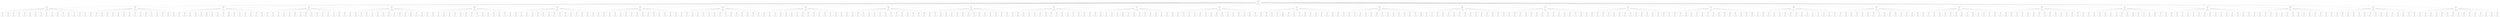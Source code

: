 graph "G" {
  node [
    fontname = "Courier";
  ];
  "1346" [
    label = "Visits: 483\nValue: 453\n. b . . . . \n. . . a . a \nb . . . . . \n. . . . . . \n. . b . . . \n. . . a . . \n\na: 5 | A: 0 | \nb: 5 | B: 0 | \n\n\nO \"B\" jogou, vez do \"A\":";
  ];
  "1347" [
    label = "Visits: 17\nValue: 1\n. b . . . . \n. . . a . a \nb . . . . . \n. . . . . . \n. . b . a . \n. . . . . . \n\na: 5 | A: 0 | \nb: 5 | B: 0 | \n\n\nO \"A\" jogou, vez do \"B\":";
  ];
  "1348" [
    label = "Visits: 1\nValue: 1\n. b . . . . \n. . . a . a \nb . . . . . \n. . . . b . \n. . b . . . \n. . . . a . \n\na: 5 | A: 0 | \nb: 4 | B: 0 | \n\n\nO \"B\" jogou, vez do \"A\":";
  ];
  "1349" [
    label = "Visits: 1\nValue: 1\n. b . . . . \n. . . a . a \nb . . . . . \n. . . . . . \n. b . b . a \n. . . . . . \n\na: 5 | A: 0 | \nb: 4 | B: 0 | \n\n\nO \"B\" jogou, vez do \"A\":";
  ];
  "1350" [
    label = "Visits: 1\nValue: 1\n. b . a . . \n. . . . . a \nb . . b . . \n. . . . . . \n. . b . a . \n. . . . . . \n\na: 5 | A: 0 | \nb: 4 | B: 0 | \n\n\nO \"B\" jogou, vez do \"A\":";
  ];
  "1351" [
    label = "Visits: 1\nValue: 1\n. b . . . . \n. . . a . a \n. b . . . . \n. . . . . . \n. . b . a . \n. . . . . . \n\na: 5 | A: 0 | \nb: 5 | B: 0 | \n\n\nO \"B\" jogou, vez do \"A\":";
  ];
  "1352" [
    label = "Visits: 1\nValue: 1\n. b . . . . \n. . . a . a \nb . . . . . \n. . . b . . \n. . . . a . \n. b . . . . \n\na: 5 | A: 0 | \nb: 4 | B: 0 | \n\n\nO \"B\" jogou, vez do \"A\":";
  ];
  "1353" [
    label = "Visits: 1\nValue: 1\n. b . . . . \n. . . a . a \nb . . . . . \n. b . . . a \n. . . . . . \n. . . b . . \n\na: 5 | A: 0 | \nb: 4 | B: 0 | \n\n\nO \"B\" jogou, vez do \"A\":";
  ];
  "1354" [
    label = "Visits: 1\nValue: 1\n. b . . . . \n. . . a . a \nb . . . . . \n. . . . . . \nb . b . a . \n. . . . . . \n\na: 5 | A: 0 | \nb: 4 | B: 0 | \n\n\nO \"B\" jogou, vez do \"A\":";
  ];
  "1355" [
    label = "Visits: 1\nValue: 1\n. b a . . . \n. . . . . . \nb . . . b . \n. . . . . . \n. . b . a . \n. . . . . . \n\na: 6 | A: 0 | \nb: 4 | B: 0 | \n\n\nO \"B\" jogou, vez do \"A\":";
  ];
  "1356" [
    label = "Visits: 1\nValue: 1\n. b . . . . \n. . . a . a \nb . . . . . \n. . . . . b \n. . b . . . \n. . . a . . \n\na: 5 | A: 0 | \nb: 4 | B: 0 | \n\n\nO \"B\" jogou, vez do \"A\":";
  ];
  "1357" [
    label = "Visits: 1\nValue: 1\n. b . . . b \n. . . a . . \nb . . . . a \n. . . . . . \n. . b . a . \n. . . . . . \n\na: 5 | A: 0 | \nb: 4 | B: 0 | \n\n\nO \"B\" jogou, vez do \"A\":";
  ];
  "1358" [
    label = "Visits: 1\nValue: 1\n. b . . . . \n. . . a . a \nb . . . . . \n. . . . . . \n. . b . a . \nb . . . . . \n\na: 5 | A: 0 | \nb: 4 | B: 0 | \n\n\nO \"B\" jogou, vez do \"A\":";
  ];
  "1359" [
    label = "Visits: 1\nValue: 1\n. b . . a . \n. . . . . a \nb . b . . . \n. . . . . . \n. . b . a . \n. . . . . . \n\na: 5 | A: 0 | \nb: 4 | B: 0 | \n\n\nO \"B\" jogou, vez do \"A\":";
  ];
  "1360" [
    label = "Visits: 1\nValue: 1\n. . . . . . \nb . . a . a \n. . . . . . \nb . . . . . \n. . b . a . \n. . . . . . \n\na: 5 | A: 0 | \nb: 5 | B: 0 | \n\n\nO \"B\" jogou, vez do \"A\":";
  ];
  "1361" [
    label = "Visits: 1\nValue: 1\n. . . . . . \n. b . a . a \n. . . . . . \n. . . . . . \n. . b . a . \n. . . . . . \n\na: 5 | A: 0 | \nb: 6 | B: 0 | \n\n\nO \"B\" jogou, vez do \"A\":";
  ];
  "1362" [
    label = "Visits: 1\nValue: 1\n. b . . . . \n. . . a . a \nb . . . . . \n. . . b . . \n. . . . . . \n. b . . . a \n\na: 5 | A: 0 | \nb: 4 | B: 0 | \n\n\nO \"B\" jogou, vez do \"A\":";
  ];
  "1363" [
    label = "Visits: 1\nValue: 1\n. b . . . . \n. . a . b . \nb . . . . . \n. . . . . . \n. . b . a . \n. . . . . . \n\na: 6 | A: 0 | \nb: 4 | B: 0 | \n\n\nO \"B\" jogou, vez do \"A\":";
  ];
  "1364" [
    label = "Visits: 17\nValue: 1\n. . . . . . \n. . a . a a \nb . . . . . \n. . . . . . \n. . b . . . \n. . . a . . \n\na: 4 | A: 0 | \nb: 6 | B: 0 | \n\n\nO \"A\" jogou, vez do \"B\":";
  ];
  "1365" [
    label = "Visits: 1\nValue: 1\n. . . . . . \nb . a . a a \n. . . . . . \nb . . . . . \n. . b . . . \n. . . a . . \n\na: 4 | A: 0 | \nb: 5 | B: 0 | \n\n\nO \"B\" jogou, vez do \"A\":";
  ];
  "1366" [
    label = "Visits: 1\nValue: 1\n. . . . . . \n. . a . a a \nb . . . . . \n. . . . . . \nb . b . . . \n. . . a . . \n\na: 4 | A: 0 | \nb: 5 | B: 0 | \n\n\nO \"B\" jogou, vez do \"A\":";
  ];
  "1367" [
    label = "Visits: 1\nValue: 1\n. . . . . . \n. . a . a a \nb . . . . . \n. . . . . . \n. . b . . b \n. . . a . . \n\na: 4 | A: 0 | \nb: 5 | B: 0 | \n\n\nO \"B\" jogou, vez do \"A\":";
  ];
  "1368" [
    label = "Visits: 1\nValue: 1\n. . b . . . \n. . . . a a \nb . a . . . \n. . . . . . \n. . b . . . \n. . . a . . \n\na: 4 | A: 0 | \nb: 5 | B: 0 | \n\n\nO \"B\" jogou, vez do \"A\":";
  ];
  "1369" [
    label = "Visits: 1\nValue: 1\n. . . b . . \n. . . . . a \nb a . . . a \n. . . . . . \n. . b . . . \n. . . a . . \n\na: 4 | A: 0 | \nb: 5 | B: 0 | \n\n\nO \"B\" jogou, vez do \"A\":";
  ];
  "1370" [
    label = "Visits: 1\nValue: 1\n. . . . . . \nb . a . a a \n. . . . . . \nb . . . . . \n. . b . . . \n. . . a . . \n\na: 4 | A: 0 | \nb: 5 | B: 0 | \n\n\nO \"B\" jogou, vez do \"A\":";
  ];
  "1371" [
    label = "Visits: 1\nValue: 1\n. . . . . . \n. . a . a a \nb . . . . . \n. . b . . . \n. . . . . . \n. . b a . . \n\na: 4 | A: 0 | \nb: 5 | B: 0 | \n\n\nO \"B\" jogou, vez do \"A\":";
  ];
  "1372" [
    label = "Visits: 1\nValue: 1\nb . . . . . \n. . a . a a \nb . . . . . \n. . . . . . \n. . b . . . \n. . . a . . \n\na: 4 | A: 0 | \nb: 5 | B: 0 | \n\n\nO \"B\" jogou, vez do \"A\":";
  ];
  "1373" [
    label = "Visits: 1\nValue: 1\n. . . . . . \n. . a . a a \nb . . . . . \n. . . . . . \n. . b . . . \n. . . a . b \n\na: 4 | A: 0 | \nb: 5 | B: 0 | \n\n\nO \"B\" jogou, vez do \"A\":";
  ];
  "1374" [
    label = "Visits: 1\nValue: 1\n. . . . . . \n. . a . a a \nb . . . . . \n. . . . . . \n. . b . . . \n. . a . b . \n\na: 4 | A: 0 | \nb: 5 | B: 0 | \n\n\nO \"B\" jogou, vez do \"A\":";
  ];
  "1375" [
    label = "Visits: 1\nValue: 1\n. . . . . . \n. . a . a a \nb . . . . . \n. . . . . b \n. . b . . . \n. . . a . . \n\na: 4 | A: 0 | \nb: 5 | B: 0 | \n\n\nO \"B\" jogou, vez do \"A\":";
  ];
  "1376" [
    label = "Visits: 1\nValue: 1\n. . . . b . \n. . a . . . \nb . . . a . \n. . . . . . \n. . b . . . \n. . . a . . \n\na: 5 | A: 0 | \nb: 5 | B: 0 | \n\n\nO \"B\" jogou, vez do \"A\":";
  ];
  "1377" [
    label = "Visits: 1\nValue: 1\n. . . . . . \n. . a . a a \n. . . . . . \n. b . . . . \n. . b . . . \n. . . a . . \n\na: 4 | A: 0 | \nb: 6 | B: 0 | \n\n\nO \"B\" jogou, vez do \"A\":";
  ];
  "1378" [
    label = "Visits: 1\nValue: 1\n. . . . . . \n. . a . a a \nb . . . . . \n. . . . b . \n. . b . . . \n. . . a . . \n\na: 4 | A: 0 | \nb: 5 | B: 0 | \n\n\nO \"B\" jogou, vez do \"A\":";
  ];
  "1379" [
    label = "Visits: 1\nValue: 1\n. . . . . . \n. . a . a a \nb . . . . . \n. . . . . . \n. b . b . . \n. . . a . . \n\na: 4 | A: 0 | \nb: 5 | B: 0 | \n\n\nO \"B\" jogou, vez do \"A\":";
  ];
  "1380" [
    label = "Visits: 1\nValue: 1\n. . . . a . \n. . a . . . \nb . . . b . \n. . . . . . \n. . b . . . \n. . . a . . \n\na: 5 | A: 0 | \nb: 5 | B: 0 | \n\n\nO \"B\" jogou, vez do \"A\":";
  ];
  "1381" [
    label = "Visits: 17\nValue: 1\n. b . . . . \n. . . a . a \nb . . . . . \n. . a . . . \n. . . . . . \n. . b a . . \n\na: 4 | A: 0 | \nb: 5 | B: 0 | \n\n\nO \"A\" jogou, vez do \"B\":";
  ];
  "1382" [
    label = "Visits: 1\nValue: 1\n. b . . . . \n. . . a . a \nb . . . . . \n. . a . . . \nb . . . . . \n. . b a . . \n\na: 4 | A: 0 | \nb: 4 | B: 0 | \n\n\nO \"B\" jogou, vez do \"A\":";
  ];
  "1383" [
    label = "Visits: 1\nValue: 1\n. b . . . . \n. . . a . a \nb . . . . . \n. . a . . . \n. . . . . b \n. . b a . . \n\na: 4 | A: 0 | \nb: 4 | B: 0 | \n\n\nO \"B\" jogou, vez do \"A\":";
  ];
  "1384" [
    label = "Visits: 1\nValue: 1\n. b . a . . \n. . . . . a \nb . . b . . \n. . . . . . \n. a . . . . \n. . b a . . \n\na: 4 | A: 0 | \nb: 4 | B: 0 | \n\n\nO \"B\" jogou, vez do \"A\":";
  ];
  "1385" [
    label = "Visits: 1\nValue: 1\n. b . . . . \n. . . a . a \nb . . . . . \n. . a . . . \n. . . . . . \n. b b a . . \n\na: 4 | A: 0 | \nb: 4 | B: 0 | \n\n\nO \"B\" jogou, vez do \"A\":";
  ];
  "1386" [
    label = "Visits: 1\nValue: 1\n. . . . . . \n. b . a . a \n. . . . . . \n. . a . . . \n. . . . . . \n. . b a . . \n\na: 4 | A: 0 | \nb: 6 | B: 0 | \n\n\nO \"B\" jogou, vez do \"A\":";
  ];
  "1387" [
    label = "Visits: 1\nValue: 1\n. b . . . . \n. . . a . a \nb . . . . . \n. . a . . . \n. . . . . . \n. . b a b . \n\na: 4 | A: 0 | \nb: 4 | B: 0 | \n\n\nO \"B\" jogou, vez do \"A\":";
  ];
  "1388" [
    label = "Visits: 1\nValue: 1\n. b . . . . \n. . . a . a \nb . . . . . \n. . a . b . \n. . . . . . \n. . b a . . \n\na: 4 | A: 0 | \nb: 4 | B: 0 | \n\n\nO \"B\" jogou, vez do \"A\":";
  ];
  "1389" [
    label = "Visits: 1\nValue: 1\n. b . . . b \n. . . a . . \nb . . . . a \n. . a . . . \n. . . . . . \n. . b a . . \n\na: 4 | A: 0 | \nb: 4 | B: 0 | \n\n\nO \"B\" jogou, vez do \"A\":";
  ];
  "1390" [
    label = "Visits: 1\nValue: 1\n. b . . . . \n. . . a . a \nb . . . . . \n. . a . . b \n. . . . . . \n. . b a . . \n\na: 4 | A: 0 | \nb: 4 | B: 0 | \n\n\nO \"B\" jogou, vez do \"A\":";
  ];
  "1391" [
    label = "Visits: 1\nValue: 1\nb . b . . . \n. . . a . a \nb . . . . . \n. . a . . . \n. . . . . . \n. . b a . . \n\na: 4 | A: 0 | \nb: 4 | B: 0 | \n\n\nO \"B\" jogou, vez do \"A\":";
  ];
  "1392" [
    label = "Visits: 1\nValue: 1\n. b . . . . \n. . . a . a \nb . . . . . \n. . a . . . \n. . . . . . \n. . b a . b \n\na: 4 | A: 0 | \nb: 4 | B: 0 | \n\n\nO \"B\" jogou, vez do \"A\":";
  ];
  "1393" [
    label = "Visits: 1\nValue: 1\n. b . b . . \n. . . . . a \nb . . a . . \n. . a . . . \n. . . . . . \n. . b a . . \n\na: 4 | A: 0 | \nb: 4 | B: 0 | \n\n\nO \"B\" jogou, vez do \"A\":";
  ];
  "1394" [
    label = "Visits: 1\nValue: 1\n. b . . . . \nb . . a . a \n. . . . . . \nb . a . . . \n. . . . . . \n. . b a . . \n\na: 4 | A: 0 | \nb: 4 | B: 0 | \n\n\nO \"B\" jogou, vez do \"A\":";
  ];
  "1395" [
    label = "Visits: 1\nValue: 1\n. b . . . a \n. . . a . . \nb . . . . b \n. . a . . . \n. . . . . . \n. . b a . . \n\na: 4 | A: 0 | \nb: 4 | B: 0 | \n\n\nO \"B\" jogou, vez do \"A\":";
  ];
  "1396" [
    label = "Visits: 1\nValue: 1\n. b . . . . \n. . . a . a \nb . a . . . \n. . . . . . \n. . b . . . \n. . . . . . \n\na: 5 | A: 0 | \nb: 5 | B: 0 | \n\n\nO \"B\" jogou, vez do \"A\":";
  ];
  "1397" [
    label = "Visits: 1\nValue: 1\n. b . . . . \n. . . a . a \nb . . . . . \n. a . b . . \n. . . . . . \n. . b a . . \n\na: 4 | A: 0 | \nb: 4 | B: 0 | \n\n\nO \"B\" jogou, vez do \"A\":";
  ];
  "1398" [
    label = "Visits: 16\nValue: 1\n. b . . . . \n. . . a . a \nb . . . . . \n. . . . . . \n. b . a . . \n. . . . . . \n\na: 5 | A: 0 | \nb: 5 | B: 0 | \n\n\nO \"A\" jogou, vez do \"B\":";
  ];
  "1399" [
    label = "Visits: 1\nValue: 1\n. b . . . b \n. . . a . . \nb . . . . a \n. . . . . . \n. b . a . . \n. . . . . . \n\na: 5 | A: 0 | \nb: 4 | B: 0 | \n\n\nO \"B\" jogou, vez do \"A\":";
  ];
  "1400" [
    label = "Visits: 1\nValue: 1\n. b . . . . \n. . . a . a \nb . . . . . \n. . . . . . \n. b . a . b \n. . . . . . \n\na: 5 | A: 0 | \nb: 4 | B: 0 | \n\n\nO \"B\" jogou, vez do \"A\":";
  ];
  "1401" [
    label = "Visits: 1\nValue: 1\n. b . . . . \n. . a . b . \nb . . . . . \n. . . . . . \n. b . a . . \n. . . . . . \n\na: 6 | A: 0 | \nb: 4 | B: 0 | \n\n\nO \"B\" jogou, vez do \"A\":";
  ];
  "1402" [
    label = "Visits: 1\nValue: 1\n. b . . a . \n. . . . . a \nb . b . . . \n. . . . . . \n. b . a . . \n. . . . . . \n\na: 5 | A: 0 | \nb: 4 | B: 0 | \n\n\nO \"B\" jogou, vez do \"A\":";
  ];
  "1403" [
    label = "Visits: 1\nValue: 1\n. . . . . . \n. b . a . a \n. . . . . . \n. . . . . . \n. b . a . . \n. . . . . . \n\na: 5 | A: 0 | \nb: 6 | B: 0 | \n\n\nO \"B\" jogou, vez do \"A\":";
  ];
  "1404" [
    label = "Visits: 1\nValue: 1\n. b . . . . \n. . . a . a \nb . . . . . \n. . . . . . \n. b a . b . \n. . . . . . \n\na: 5 | A: 0 | \nb: 4 | B: 0 | \n\n\nO \"B\" jogou, vez do \"A\":";
  ];
  "1405" [
    label = "Visits: 1\nValue: 1\n. b . . b . \n. . . . . . \nb . a . . . \n. . . . . . \n. b . a . . \n. . . . . . \n\na: 6 | A: 0 | \nb: 4 | B: 0 | \n\n\nO \"B\" jogou, vez do \"A\":";
  ];
  "1406" [
    label = "Visits: 1\nValue: 1\n. . . . . . \n. . b . a a \nb . . . . . \n. . . . . . \n. b . a . . \n. . . . . . \n\na: 5 | A: 0 | \nb: 5 | B: 0 | \n\n\nO \"B\" jogou, vez do \"A\":";
  ];
  "1407" [
    label = "Visits: 1\nValue: 1\n. b . . . . \n. . . a . a \n. b . . . . \n. . . . . . \n. b . a . . \n. . . . . . \n\na: 5 | A: 0 | \nb: 5 | B: 0 | \n\n\nO \"B\" jogou, vez do \"A\":";
  ];
  "1408" [
    label = "Visits: 1\nValue: 1\n. b . b . . \n. . . . . a \nb . . a . . \n. . . . . . \n. b . a . . \n. . . . . . \n\na: 5 | A: 0 | \nb: 4 | B: 0 | \n\n\nO \"B\" jogou, vez do \"A\":";
  ];
  "1409" [
    label = "Visits: 1\nValue: 1\n. b . . . . \n. . . a . a \nb . . . . . \n. . . b . . \n. b . . . . \n. . . a . . \n\na: 5 | A: 0 | \nb: 4 | B: 0 | \n\n\nO \"B\" jogou, vez do \"A\":";
  ];
  "1410" [
    label = "Visits: 1\nValue: 1\n. b . . . . \nb . . a . a \n. . . . . . \nb . . . . . \n. . . a . . \n. . b . . . \n\na: 5 | A: 0 | \nb: 4 | B: 0 | \n\n\nO \"B\" jogou, vez do \"A\":";
  ];
  "1411" [
    label = "Visits: 1\nValue: 1\n. b . . . . \n. . . a . a \nb . . . . . \n. . . . b . \n. b . . . . \n. . a . . . \n\na: 5 | A: 0 | \nb: 4 | B: 0 | \n\n\nO \"B\" jogou, vez do \"A\":";
  ];
  "1412" [
    label = "Visits: 1\nValue: 1\n. b . . . . \n. . . a . a \nb . . . . . \n. . . . . b \n. b . a . . \n. . . . . . \n\na: 5 | A: 0 | \nb: 4 | B: 0 | \n\n\nO \"B\" jogou, vez do \"A\":";
  ];
  "1413" [
    label = "Visits: 1\nValue: 1\nb . b . . . \n. . . a . a \nb . . . . . \n. . . . . . \n. b . a . . \n. . . . . . \n\na: 5 | A: 0 | \nb: 4 | B: 0 | \n\n\nO \"B\" jogou, vez do \"A\":";
  ];
  "1414" [
    label = "Visits: 16\nValue: 1\n. b . . . . \n. . . a . a \n. a . . . . \n. . . . . . \n. . b . . . \n. . . a . . \n\na: 4 | A: 0 | \nb: 6 | B: 0 | \n\n\nO \"A\" jogou, vez do \"B\":";
  ];
  "1415" [
    label = "Visits: 1\nValue: 1\n. b . . . . \na . . a . a \n. . . . . . \n. . b . . . \n. . . . . . \n. . b a . . \n\na: 4 | A: 0 | \nb: 5 | B: 0 | \n\n\nO \"B\" jogou, vez do \"A\":";
  ];
  "1416" [
    label = "Visits: 1\nValue: 1\n. b . a . . \n. . . . . a \n. a . b . . \n. . . . . . \n. . b . . . \n. . . a . . \n\na: 4 | A: 0 | \nb: 5 | B: 0 | \n\n\nO \"B\" jogou, vez do \"A\":";
  ];
  "1417" [
    label = "Visits: 1\nValue: 1\n. b . . . . \n. . . a . a \n. a . . . . \n. . . . b . \n. . b . . . \n. . . a . . \n\na: 4 | A: 0 | \nb: 5 | B: 0 | \n\n\nO \"B\" jogou, vez do \"A\":";
  ];
  "1418" [
    label = "Visits: 1\nValue: 1\n. b . . . . \n. . . a . a \n. a . . . . \n. . . . . . \nb . b . . . \n. . . a . . \n\na: 4 | A: 0 | \nb: 5 | B: 0 | \n\n\nO \"B\" jogou, vez do \"A\":";
  ];
  "1419" [
    label = "Visits: 1\nValue: 1\n. . . . . . \n. b . a . a \n. . . . . . \n. a . . . . \n. . b . . . \n. . . a . . \n\na: 4 | A: 0 | \nb: 6 | B: 0 | \n\n\nO \"B\" jogou, vez do \"A\":";
  ];
  "1420" [
    label = "Visits: 1\nValue: 1\n. b . . . . \n. . . a . a \n. a . . . . \n. . . b . . \n. . . . . . \n. b . a . . \n\na: 4 | A: 0 | \nb: 5 | B: 0 | \n\n\nO \"B\" jogou, vez do \"A\":";
  ];
  "1421" [
    label = "Visits: 1\nValue: 1\n. b . . . . \n. . . a . a \n. a . . . . \n. . . . . . \n. . b . . b \n. . . a . . \n\na: 4 | A: 0 | \nb: 5 | B: 0 | \n\n\nO \"B\" jogou, vez do \"A\":";
  ];
  "1422" [
    label = "Visits: 1\nValue: 1\n. b . . . . \n. . . a . a \n. a . . . . \n. . . . . . \n. . b . b . \n. . . . . . \n\na: 5 | A: 0 | \nb: 5 | B: 0 | \n\n\nO \"B\" jogou, vez do \"A\":";
  ];
  "1423" [
    label = "Visits: 1\nValue: 1\n. b a . . . \n. . . . . . \n. a . . b . \n. . . . . . \n. . b . . . \n. . . a . . \n\na: 5 | A: 0 | \nb: 5 | B: 0 | \n\n\nO \"B\" jogou, vez do \"A\":";
  ];
  "1424" [
    label = "Visits: 1\nValue: 1\n. b . . . . \n. . . a . a \nb . a . . . \n. . . . . . \n. . b . . . \n. . . a . . \n\na: 4 | A: 0 | \nb: 5 | B: 0 | \n\n\nO \"B\" jogou, vez do \"A\":";
  ];
  "1425" [
    label = "Visits: 1\nValue: 1\n. b . . . . \n. . . a . a \n. a . . . . \n. . . . . . \n. . b . . . \nb . . a . . \n\na: 4 | A: 0 | \nb: 5 | B: 0 | \n\n\nO \"B\" jogou, vez do \"A\":";
  ];
  "1426" [
    label = "Visits: 1\nValue: 1\n. b . . . . \n. . . a . a \n. a . . . . \n. . b . . . \n. . . . . . \n. . b . a . \n\na: 4 | A: 0 | \nb: 5 | B: 0 | \n\n\nO \"B\" jogou, vez do \"A\":";
  ];
  "1427" [
    label = "Visits: 1\nValue: 1\n. b . . . . \n. . . a . a \n. a . . . . \n. . . . . . \n. b . b . . \n. . . . . . \n\na: 5 | A: 0 | \nb: 5 | B: 0 | \n\n\nO \"B\" jogou, vez do \"A\":";
  ];
  "1428" [
    label = "Visits: 1\nValue: 1\n. b . . . . \n. . a a . a \n. . . . . . \nb . . . . . \n. . b . . . \n. . . a . . \n\na: 4 | A: 0 | \nb: 5 | B: 0 | \n\n\nO \"B\" jogou, vez do \"A\":";
  ];
  "1429" [
    label = "Visits: 1\nValue: 1\n. b . . . . \n. . . a . a \n. a . . . . \n. . . . . b \n. . b . . . \n. . . a . . \n\na: 4 | A: 0 | \nb: 5 | B: 0 | \n\n\nO \"B\" jogou, vez do \"A\":";
  ];
  "1430" [
    label = "Visits: 16\nValue: 1\n. b . . . . \n. . . a . a \nb . . . . . \n. . . . . . \n. a . b . . \n. . . a . . \n\na: 4 | A: 0 | \nb: 5 | B: 0 | \n\n\nO \"A\" jogou, vez do \"B\":";
  ];
  "1431" [
    label = "Visits: 1\nValue: 1\n. b . . . . \nb . . a . a \n. . . . . . \nb . . . . . \n. . . b . . \n. . a a . . \n\na: 4 | A: 0 | \nb: 4 | B: 0 | \n\n\nO \"B\" jogou, vez do \"A\":";
  ];
  "1432" [
    label = "Visits: 1\nValue: 1\n. b . . . . \n. . . a . a \nb . . . . . \na . . . b . \n. . . . . . \n. . b . a . \n\na: 4 | A: 0 | \nb: 4 | B: 0 | \n\n\nO \"B\" jogou, vez do \"A\":";
  ];
  "1433" [
    label = "Visits: 1\nValue: 1\n. . . . . . \nb . . a . a \n. . . . . . \nb . . . . . \n. a . b . . \n. . . a . . \n\na: 4 | A: 0 | \nb: 5 | B: 0 | \n\n\nO \"B\" jogou, vez do \"A\":";
  ];
  "1434" [
    label = "Visits: 1\nValue: 1\n. b . . . . \n. . . a . a \nb . . . . . \n. . . . . . \n. a . b . b \n. . . a . . \n\na: 4 | A: 0 | \nb: 4 | B: 0 | \n\n\nO \"B\" jogou, vez do \"A\":";
  ];
  "1435" [
    label = "Visits: 1\nValue: 1\n. . . . . . \n. b . a . a \n. . . . . . \n. . . . . . \n. a . b . . \n. . . a . . \n\na: 4 | A: 0 | \nb: 6 | B: 0 | \n\n\nO \"B\" jogou, vez do \"A\":";
  ];
  "1436" [
    label = "Visits: 1\nValue: 1\n. b . . . . \n. . . a . a \nb . . . . . \n. . . . . . \nb . a b . . \n. . . a . . \n\na: 4 | A: 0 | \nb: 4 | B: 0 | \n\n\nO \"B\" jogou, vez do \"A\":";
  ];
  "1437" [
    label = "Visits: 1\nValue: 1\nb . b . . . \n. . . a . a \nb . . . . . \n. . . . . . \n. a . b . . \n. . . a . . \n\na: 4 | A: 0 | \nb: 4 | B: 0 | \n\n\nO \"B\" jogou, vez do \"A\":";
  ];
  "1438" [
    label = "Visits: 1\nValue: 1\n. b a . . . \n. . . . . . \nb . . . b . \n. . . . . . \n. a . b . . \n. . . a . . \n\na: 5 | A: 0 | \nb: 4 | B: 0 | \n\n\nO \"B\" jogou, vez do \"A\":";
  ];
  "1439" [
    label = "Visits: 1\nValue: 1\nb . b . . . \n. . . . . a \nb . . . a . \n. . . . . . \n. a . b . . \n. . . a . . \n\na: 4 | A: 0 | \nb: 4 | B: 0 | \n\n\nO \"B\" jogou, vez do \"A\":";
  ];
  "1440" [
    label = "Visits: 1\nValue: 1\n. b . . . . \n. . . a . a \nb . . . . . \n. . . . . b \n. a . b . . \n. . . a . . \n\na: 4 | A: 0 | \nb: 4 | B: 0 | \n\n\nO \"B\" jogou, vez do \"A\":";
  ];
  "1441" [
    label = "Visits: 1\nValue: 1\n. b . . . . \n. . . a . a \nb . . . . . \n. . . . b . \n. a . . . . \n. . b a . . \n\na: 4 | A: 0 | \nb: 4 | B: 0 | \n\n\nO \"B\" jogou, vez do \"A\":";
  ];
  "1442" [
    label = "Visits: 1\nValue: 1\n. b . . . b \n. . . a . . \nb . . . . a \n. . . . . . \n. a . b . . \n. . . a . . \n\na: 4 | A: 0 | \nb: 4 | B: 0 | \n\n\nO \"B\" jogou, vez do \"A\":";
  ];
  "1443" [
    label = "Visits: 1\nValue: 1\n. b . . . . \n. . . a . a \n. b . . . . \n. . . . . . \n. a . b . . \n. . . a . . \n\na: 4 | A: 0 | \nb: 5 | B: 0 | \n\n\nO \"B\" jogou, vez do \"A\":";
  ];
  "1444" [
    label = "Visits: 1\nValue: 1\n. b . . . . \n. . . a . a \nb . . . . . \n. . b . . . \n. a . . . . \n. . a . b . \n\na: 4 | A: 0 | \nb: 4 | B: 0 | \n\n\nO \"B\" jogou, vez do \"A\":";
  ];
  "1445" [
    label = "Visits: 1\nValue: 1\n. b . . . a \n. . . a . . \nb . . . . b \n. . . . . . \n. a . b . . \n. . . a . . \n\na: 4 | A: 0 | \nb: 4 | B: 0 | \n\n\nO \"B\" jogou, vez do \"A\":";
  ];
  "1446" [
    label = "Visits: 16\nValue: 1\n. b . . . . \n. . . a . a \nb . . . . . \n. . . . . . \n. . b . . . \na . . a . . \n\na: 4 | A: 0 | \nb: 5 | B: 0 | \n\n\nO \"A\" jogou, vez do \"B\":";
  ];
  "1447" [
    label = "Visits: 1\nValue: 1\n. b . . . . \n. . . a . a \nb . . . . . \n. . . b . . \n. . . . . . \na b . a . . \n\na: 4 | A: 0 | \nb: 4 | B: 0 | \n\n\nO \"B\" jogou, vez do \"A\":";
  ];
  "1448" [
    label = "Visits: 1\nValue: 1\n. . . . . . \n. b . a . a \n. . . . . . \n. . . . . . \n. . b . . . \na . . a . . \n\na: 4 | A: 0 | \nb: 6 | B: 0 | \n\n\nO \"B\" jogou, vez do \"A\":";
  ];
  "1449" [
    label = "Visits: 1\nValue: 1\n. b . a . . \n. . . . . a \nb . . b . . \n. . . . . . \n. . b . . . \na . . a . . \n\na: 4 | A: 0 | \nb: 4 | B: 0 | \n\n\nO \"B\" jogou, vez do \"A\":";
  ];
  "1450" [
    label = "Visits: 1\nValue: 1\n. b . . . . \n. . . a . a \nb . . . . . \n. . . . . b \n. . b . . . \na . . a . . \n\na: 4 | A: 0 | \nb: 4 | B: 0 | \n\n\nO \"B\" jogou, vez do \"A\":";
  ];
  "1451" [
    label = "Visits: 1\nValue: 1\n. b . . . . \n. . a . b . \nb . . . . . \n. . . . . . \n. . b . . . \na . . a . . \n\na: 5 | A: 0 | \nb: 4 | B: 0 | \n\n\nO \"B\" jogou, vez do \"A\":";
  ];
  "1452" [
    label = "Visits: 1\nValue: 1\n. b . . . . \n. . . a . a \nb . . . . . \n. . . . . . \n. b . b . . \na . . . . . \n\na: 5 | A: 0 | \nb: 4 | B: 0 | \n\n\nO \"B\" jogou, vez do \"A\":";
  ];
  "1453" [
    label = "Visits: 1\nValue: 1\n. b . . . . \n. . . a . a \nb . . . . . \n. . . . . . \n. . b . . b \na . . a . . \n\na: 4 | A: 0 | \nb: 4 | B: 0 | \n\n\nO \"B\" jogou, vez do \"A\":";
  ];
  "1454" [
    label = "Visits: 1\nValue: 1\n. b . . . . \n. . . a . a \nb . . . . . \n. . . . . . \nb . b . . . \n. . . a . . \n\na: 5 | A: 0 | \nb: 4 | B: 0 | \n\n\nO \"B\" jogou, vez do \"A\":";
  ];
  "1455" [
    label = "Visits: 1\nValue: 1\n. b . . b . \n. . . . . . \nb . a . . . \n. . . . . . \n. . b . . . \na . . a . . \n\na: 5 | A: 0 | \nb: 4 | B: 0 | \n\n\nO \"B\" jogou, vez do \"A\":";
  ];
  "1456" [
    label = "Visits: 1\nValue: 1\nb . b . . . \n. . . a . a \nb . . . . . \n. . . . . . \n. . b . . . \na . . a . . \n\na: 4 | A: 0 | \nb: 4 | B: 0 | \n\n\nO \"B\" jogou, vez do \"A\":";
  ];
  "1457" [
    label = "Visits: 1\nValue: 1\n. b . . . . \n. . . a . a \nb . . . . . \n. . . . . . \n. . b . . . \na . . a . b \n\na: 4 | A: 0 | \nb: 4 | B: 0 | \n\n\nO \"B\" jogou, vez do \"A\":";
  ];
  "1458" [
    label = "Visits: 1\nValue: 1\n. b . . . a \n. . . a . . \nb . . . . b \n. . . . . . \n. . b . . . \na . . a . . \n\na: 4 | A: 0 | \nb: 4 | B: 0 | \n\n\nO \"B\" jogou, vez do \"A\":";
  ];
  "1459" [
    label = "Visits: 1\nValue: 1\n. b . b . . \n. . . . . a \nb . . a . . \n. . . . . . \n. . b . . . \na . . a . . \n\na: 4 | A: 0 | \nb: 4 | B: 0 | \n\n\nO \"B\" jogou, vez do \"A\":";
  ];
  "1460" [
    label = "Visits: 1\nValue: 1\n. b . . . . \n. . . a . a \nb . . . . . \n. . . . . . \n. b . b . . \n. . . a . . \n\na: 5 | A: 0 | \nb: 4 | B: 0 | \n\n\nO \"B\" jogou, vez do \"A\":";
  ];
  "1461" [
    label = "Visits: 1\nValue: 1\n. b . . . . \n. . . a . a \n. . . . . . \n. b . . . . \n. . b . . . \na . . a . . \n\na: 4 | A: 0 | \nb: 5 | B: 0 | \n\n\nO \"B\" jogou, vez do \"A\":";
  ];
  "1462" [
    label = "Visits: 16\nValue: 1\n. b . . . . \n. . . a . a \nb . . . . . \n. . . b . . \n. . . . . . \n. a . a . . \n\na: 4 | A: 0 | \nb: 5 | B: 0 | \n\n\nO \"A\" jogou, vez do \"B\":";
  ];
  "1463" [
    label = "Visits: 1\nValue: 1\n. b . . b . \n. . . . . . \nb . a . . . \n. . . b . . \n. . . . . . \n. a . a . . \n\na: 5 | A: 0 | \nb: 4 | B: 0 | \n\n\nO \"B\" jogou, vez do \"A\":";
  ];
  "1464" [
    label = "Visits: 1\nValue: 1\n. . . . . . \n. . b . a a \nb . . . . . \n. . . b . . \n. . . . . . \n. a . a . . \n\na: 4 | A: 0 | \nb: 5 | B: 0 | \n\n\nO \"B\" jogou, vez do \"A\":";
  ];
  "1465" [
    label = "Visits: 1\nValue: 1\nb . b . . . \n. . . . . a \nb . . . a . \n. . . b . . \n. . . . . . \n. a . a . . \n\na: 4 | A: 0 | \nb: 4 | B: 0 | \n\n\nO \"B\" jogou, vez do \"A\":";
  ];
  "1466" [
    label = "Visits: 1\nValue: 1\n. b . . . . \n. . . a . a \n. b . . . . \n. . . b . . \n. . . . . . \n. a . a . . \n\na: 4 | A: 0 | \nb: 5 | B: 0 | \n\n\nO \"B\" jogou, vez do \"A\":";
  ];
  "1467" [
    label = "Visits: 1\nValue: 1\n. b . . . . \n. . . a . a \n. . . . . . \n. b . b . . \n. . . . . . \n. a . a . . \n\na: 4 | A: 0 | \nb: 5 | B: 0 | \n\n\nO \"B\" jogou, vez do \"A\":";
  ];
  "1468" [
    label = "Visits: 1\nValue: 1\n. . . . . . \n. b . a . a \n. . . . . . \n. . . b . . \n. . . . . . \n. a . a . . \n\na: 4 | A: 0 | \nb: 6 | B: 0 | \n\n\nO \"B\" jogou, vez do \"A\":";
  ];
  "1469" [
    label = "Visits: 1\nValue: 1\n. b . . . . \n. . . a . a \nb . . . . . \n. . . b . b \n. . . . . . \n. a . a . . \n\na: 4 | A: 0 | \nb: 4 | B: 0 | \n\n\nO \"B\" jogou, vez do \"A\":";
  ];
  "1470" [
    label = "Visits: 1\nValue: 1\n. b . a . . \n. . . . . a \nb . . b . . \n. . . . . . \n. . . b . . \n. a . a . . \n\na: 4 | A: 0 | \nb: 4 | B: 0 | \n\n\nO \"B\" jogou, vez do \"A\":";
  ];
  "1471" [
    label = "Visits: 1\nValue: 1\n. b . . . . \n. . . a . a \nb . . . b . \n. . . . . . \n. . b . . . \n. . . . . . \n\na: 6 | A: 0 | \nb: 4 | B: 0 | \n\n\nO \"B\" jogou, vez do \"A\":";
  ];
  "1472" [
    label = "Visits: 1\nValue: 1\n. b . . . . \n. . a . b . \nb . . . . . \n. . . b . . \n. . . . . . \n. a . a . . \n\na: 5 | A: 0 | \nb: 4 | B: 0 | \n\n\nO \"B\" jogou, vez do \"A\":";
  ];
  "1473" [
    label = "Visits: 1\nValue: 1\n. b a . . . \n. . . . . . \nb . . . b . \n. . . . . . \n. . b . . . \n. a . a . . \n\na: 5 | A: 0 | \nb: 4 | B: 0 | \n\n\nO \"B\" jogou, vez do \"A\":";
  ];
  "1474" [
    label = "Visits: 1\nValue: 1\n. b . . . . \n. . . a . a \nb . . . . . \n. . . b . . \n. . . . . . \na . b . a . \n\na: 4 | A: 0 | \nb: 4 | B: 0 | \n\n\nO \"B\" jogou, vez do \"A\":";
  ];
  "1475" [
    label = "Visits: 1\nValue: 1\n. b . . . . \n. . . a . a \nb . . . . . \n. . b . b . \n. . . . . . \n. a . a . . \n\na: 4 | A: 0 | \nb: 4 | B: 0 | \n\n\nO \"B\" jogou, vez do \"A\":";
  ];
  "1476" [
    label = "Visits: 1\nValue: 1\n. b . . . . \n. . . a . a \nb . . . . . \n. . . b . . \n. . . . . . \n. a . a . b \n\na: 4 | A: 0 | \nb: 4 | B: 0 | \n\n\nO \"B\" jogou, vez do \"A\":";
  ];
  "1477" [
    label = "Visits: 1\nValue: 1\n. b . . a . \n. . . . . a \nb . b . . . \n. . . . . . \n. . . . b . \n. a . a . . \n\na: 4 | A: 0 | \nb: 4 | B: 0 | \n\n\nO \"B\" jogou, vez do \"A\":";
  ];
  "1478" [
    label = "Visits: 16\nValue: 1\n. b . . . a \n. . . a . . \nb . . . . a \n. . . . . . \n. . b . . . \n. . . a . . \n\na: 4 | A: 0 | \nb: 5 | B: 0 | \n\n\nO \"A\" jogou, vez do \"B\":";
  ];
  "1479" [
    label = "Visits: 1\nValue: 1\n. b . . . a \n. . . a . a \nb . . . . . \n. . . . . b \n. . b . . . \n. . . a . . \n\na: 4 | A: 0 | \nb: 4 | B: 0 | \n\n\nO \"B\" jogou, vez do \"A\":";
  ];
  "1480" [
    label = "Visits: 1\nValue: 1\n. b . . . a \n. . . a . . \nb . . . . a \n. . . . . . \n. . b . b . \n. . . . . . \n\na: 5 | A: 0 | \nb: 4 | B: 0 | \n\n\nO \"B\" jogou, vez do \"A\":";
  ];
  "1481" [
    label = "Visits: 1\nValue: 1\nb . b . . a \n. . . . . . \nb . . . a a \n. . . . . . \n. . b . . . \n. . . a . . \n\na: 4 | A: 0 | \nb: 4 | B: 0 | \n\n\nO \"B\" jogou, vez do \"A\":";
  ];
  "1482" [
    label = "Visits: 1\nValue: 1\n. b . . . a \n. . . a . . \nb . . . . a \n. . . . . . \n. b . b . . \n. . . . . . \n\na: 5 | A: 0 | \nb: 4 | B: 0 | \n\n\nO \"B\" jogou, vez do \"A\":";
  ];
  "1483" [
    label = "Visits: 1\nValue: 1\n. b . . . a \n. . . a . . \n. b . . . a \n. . . . . . \n. . b . . . \n. . . a . . \n\na: 4 | A: 0 | \nb: 5 | B: 0 | \n\n\nO \"B\" jogou, vez do \"A\":";
  ];
  "1484" [
    label = "Visits: 1\nValue: 1\n. b . . . a \n. . . a . . \nb . . . . a \n. . . . . . \n. . b . . . \n. . . a . b \n\na: 4 | A: 0 | \nb: 4 | B: 0 | \n\n\nO \"B\" jogou, vez do \"A\":";
  ];
  "1485" [
    label = "Visits: 1\nValue: 1\n. b . . . a \n. . . a . . \nb . . . . a \n. . . . . . \n. b . b . . \n. . . a . . \n\na: 4 | A: 0 | \nb: 4 | B: 0 | \n\n\nO \"B\" jogou, vez do \"A\":";
  ];
  "1486" [
    label = "Visits: 1\nValue: 1\n. . . . . a \n. . b . a . \nb . . . . a \n. . . . . . \n. . b . . . \n. . . a . . \n\na: 4 | A: 0 | \nb: 5 | B: 0 | \n\n\nO \"B\" jogou, vez do \"A\":";
  ];
  "1487" [
    label = "Visits: 1\nValue: 1\n. b . . . a \n. . . a . . \nb . . . . a \n. . . . . . \n. . b . . b \n. . . a . . \n\na: 4 | A: 0 | \nb: 4 | B: 0 | \n\n\nO \"B\" jogou, vez do \"A\":";
  ];
  "1488" [
    label = "Visits: 1\nValue: 1\n. b . . . a \n. . . a . . \nb . . . . a \n. . . b . . \n. . . . . . \n. b . a . . \n\na: 4 | A: 0 | \nb: 4 | B: 0 | \n\n\nO \"B\" jogou, vez do \"A\":";
  ];
  "1489" [
    label = "Visits: 1\nValue: 1\nb . b . . a \n. . . a . . \nb . . . . a \n. . . . . . \n. . b . . . \n. . . a . . \n\na: 4 | A: 0 | \nb: 4 | B: 0 | \n\n\nO \"B\" jogou, vez do \"A\":";
  ];
  "1490" [
    label = "Visits: 1\nValue: 1\n. b . . b . \n. . . . . . \nb . a . . a \n. . . . . . \n. . b . . . \n. . . a . . \n\na: 5 | A: 0 | \nb: 4 | B: 0 | \n\n\nO \"B\" jogou, vez do \"A\":";
  ];
  "1491" [
    label = "Visits: 1\nValue: 1\n. b . a . a \n. . . . . . \nb . . b . a \n. . . . . . \n. . b . . . \n. . . a . . \n\na: 4 | A: 0 | \nb: 4 | B: 0 | \n\n\nO \"B\" jogou, vez do \"A\":";
  ];
  "1492" [
    label = "Visits: 1\nValue: 1\n. b . b . a \n. . . . . . \nb . . a . a \n. . . . . . \n. . b . . . \n. . . a . . \n\na: 4 | A: 0 | \nb: 4 | B: 0 | \n\n\nO \"B\" jogou, vez do \"A\":";
  ];
  "1493" [
    label = "Visits: 1\nValue: 1\n. b a . . a \n. . . . . . \nb . . . b . \n. . . . . . \n. . b . . . \n. . . a . . \n\na: 5 | A: 0 | \nb: 4 | B: 0 | \n\n\nO \"B\" jogou, vez do \"A\":";
  ];
  "1494" [
    label = "Visits: 16\nValue: 1\n. b . . . . \n. . . a . a \nb . . . . . \n. . . a . . \n. . . . . . \n. b . a . . \n\na: 4 | A: 0 | \nb: 5 | B: 0 | \n\n\nO \"A\" jogou, vez do \"B\":";
  ];
  "1495" [
    label = "Visits: 1\nValue: 1\n. b . . . . \n. . . a . a \nb . . . . . \n. . a . b . \n. . . . . . \n. b . a . . \n\na: 4 | A: 0 | \nb: 4 | B: 0 | \n\n\nO \"B\" jogou, vez do \"A\":";
  ];
  "1496" [
    label = "Visits: 1\nValue: 1\nb . b . . . \n. . . . . . \nb . . . . . \n. . . . . . \n. . . . . . \n. b . a . . \n\na: 4 | A: 3 | \nb: 4 | B: 0 | \n\n\nO \"B\" jogou, vez do \"A\":";
  ];
  "1497" [
    label = "Visits: 1\nValue: 1\n. b . a . . \n. . . . . a \nb . . b . . \n. . . . . . \n. . . a . . \n. b . a . . \n\na: 4 | A: 0 | \nb: 4 | B: 0 | \n\n\nO \"B\" jogou, vez do \"A\":";
  ];
  "1498" [
    label = "Visits: 1\nValue: 1\n. b . . . . \n. . . a . a \nb . . . . . \n. . . a . . \n. . . . . . \nb . b a . . \n\na: 4 | A: 0 | \nb: 4 | B: 0 | \n\n\nO \"B\" jogou, vez do \"A\":";
  ];
  "1499" [
    label = "Visits: 1\nValue: 1\n. b . . . . \n. . . a . a \nb . . . . . \n. . b . a . \n. . . . . . \n. b . a . . \n\na: 4 | A: 0 | \nb: 4 | B: 0 | \n\n\nO \"B\" jogou, vez do \"A\":";
  ];
  "1500" [
    label = "Visits: 1\nValue: 1\n. b . . . . \n. . . a . a \nb . . . . . \n. . . a . . \n. . . . . . \n. b . a . b \n\na: 4 | A: 0 | \nb: 4 | B: 0 | \n\n\nO \"B\" jogou, vez do \"A\":";
  ];
  "1501" [
    label = "Visits: 1\nValue: 1\n. b . . . . \n. . . a . a \n. b . . . . \n. . . a . . \n. . . . . . \n. b . a . . \n\na: 4 | A: 0 | \nb: 5 | B: 0 | \n\n\nO \"B\" jogou, vez do \"A\":";
  ];
  "1502" [
    label = "Visits: 1\nValue: 1\n. b . . . b \n. . . a . . \nb . . . . a \n. . . a . . \n. . . . . . \n. b . a . . \n\na: 4 | A: 0 | \nb: 4 | B: 0 | \n\n\nO \"B\" jogou, vez do \"A\":";
  ];
  "1503" [
    label = "Visits: 1\nValue: 1\n. . . . . . \nb . . a . a \n. . . . . . \nb . . a . . \n. . . . . . \n. b . a . . \n\na: 4 | A: 0 | \nb: 5 | B: 0 | \n\n\nO \"B\" jogou, vez do \"A\":";
  ];
  "1504" [
    label = "Visits: 1\nValue: 1\nb . b . . . \n. . . a . a \nb . . . . . \n. . . a . . \n. . . . . . \n. b . a . . \n\na: 4 | A: 0 | \nb: 4 | B: 0 | \n\n\nO \"B\" jogou, vez do \"A\":";
  ];
  "1505" [
    label = "Visits: 1\nValue: 1\n. b . . b . \n. . . . . . \nb . a . . . \n. . . a . . \n. . . . . . \n. b . a . . \n\na: 5 | A: 0 | \nb: 4 | B: 0 | \n\n\nO \"B\" jogou, vez do \"A\":";
  ];
  "1506" [
    label = "Visits: 1\nValue: 1\n. b . . . . \n. . . a . a \nb . . . . . \n. . . a . . \n. b . . . . \n. . . a . . \n\na: 4 | A: 0 | \nb: 5 | B: 0 | \n\n\nO \"B\" jogou, vez do \"A\":";
  ];
  "1507" [
    label = "Visits: 1\nValue: 1\n. b . . . . \n. . a . b . \nb . . . . . \n. . . a . . \n. . . . . . \n. b . a . . \n\na: 5 | A: 0 | \nb: 4 | B: 0 | \n\n\nO \"B\" jogou, vez do \"A\":";
  ];
  "1508" [
    label = "Visits: 1\nValue: 1\n. . . . . . \n. b . a . a \n. . . . . . \n. . . a . . \n. . . . . . \n. b . a . . \n\na: 4 | A: 0 | \nb: 6 | B: 0 | \n\n\nO \"B\" jogou, vez do \"A\":";
  ];
  "1509" [
    label = "Visits: 1\nValue: 1\n. b a . . . \n. . . . . . \nb . . . b . \n. . . . . . \n. . a . . . \n. b . a . . \n\na: 5 | A: 0 | \nb: 4 | B: 0 | \n\n\nO \"B\" jogou, vez do \"A\":";
  ];
  "1510" [
    label = "Visits: 16\nValue: 1\n. b . a . . \n. . . . . a \nb . . a . . \n. . . . . . \n. . b . . . \n. . . a . . \n\na: 4 | A: 0 | \nb: 5 | B: 0 | \n\n\nO \"A\" jogou, vez do \"B\":";
  ];
  "1511" [
    label = "Visits: 1\nValue: 1\n. . . . . . \n. . b . . a \nb . . . . . \n. . . . a . \n. . b . . . \n. . . a . . \n\na: 5 | A: 0 | \nb: 5 | B: 0 | \n\n\nO \"B\" jogou, vez do \"A\":";
  ];
  "1512" [
    label = "Visits: 1\nValue: 1\n. . . a . . \nb . . . . a \n. . . a . . \nb . . . . . \n. . b . . . \n. . . a . . \n\na: 4 | A: 0 | \nb: 5 | B: 0 | \n\n\nO \"B\" jogou, vez do \"A\":";
  ];
  "1513" [
    label = "Visits: 1\nValue: 1\nb . b . a . \n. . . . . a \nb . . a . . \n. . . . . . \n. . b . . . \n. . . a . . \n\na: 4 | A: 0 | \nb: 4 | B: 0 | \n\n\nO \"B\" jogou, vez do \"A\":";
  ];
  "1514" [
    label = "Visits: 1\nValue: 1\n. b . a . . \n. . . . . a \nb . . a . . \n. . . b . . \n. . . . . . \n. b . a . . \n\na: 4 | A: 0 | \nb: 4 | B: 0 | \n\n\nO \"B\" jogou, vez do \"A\":";
  ];
  "1515" [
    label = "Visits: 1\nValue: 1\n. b . a . . \n. . . . . a \nb . . a . . \n. . . . . . \n. . b . . . \nb . . a . . \n\na: 4 | A: 0 | \nb: 4 | B: 0 | \n\n\nO \"B\" jogou, vez do \"A\":";
  ];
  "1516" [
    label = "Visits: 1\nValue: 1\n. b . a . . \n. . . . . a \nb . . a . . \n. . . . . . \n. b . b . . \n. . . a . . \n\na: 4 | A: 0 | \nb: 4 | B: 0 | \n\n\nO \"B\" jogou, vez do \"A\":";
  ];
  "1517" [
    label = "Visits: 1\nValue: 1\n. b . . . . \n. . . b . a \nb . . . . . \n. . . a . . \n. . b . . . \n. . . a . . \n\na: 5 | A: 0 | \nb: 4 | B: 0 | \n\n\nO \"B\" jogou, vez do \"A\":";
  ];
  "1518" [
    label = "Visits: 1\nValue: 1\n. b . a . . \n. . . . . a \nb . . a . . \n. . . . . . \n. . b . . . \n. . . a . b \n\na: 4 | A: 0 | \nb: 4 | B: 0 | \n\n\nO \"B\" jogou, vez do \"A\":";
  ];
  "1519" [
    label = "Visits: 1\nValue: 1\n. b . a . . \n. . . . . a \nb . . a . . \n. . . . . . \n. b . b . . \n. . . . . . \n\na: 5 | A: 0 | \nb: 4 | B: 0 | \n\n\nO \"B\" jogou, vez do \"A\":";
  ];
  "1520" [
    label = "Visits: 1\nValue: 1\n. b a . b . \n. . . . . . \nb . . a . . \n. . . . . . \n. . b . . . \n. . . a . . \n\na: 5 | A: 0 | \nb: 4 | B: 0 | \n\n\nO \"B\" jogou, vez do \"A\":";
  ];
  "1521" [
    label = "Visits: 1\nValue: 1\n. b . a . a \n. . . . . . \nb . . a . b \n. . . . . . \n. . b . . . \n. . . a . . \n\na: 4 | A: 0 | \nb: 4 | B: 0 | \n\n\nO \"B\" jogou, vez do \"A\":";
  ];
  "1522" [
    label = "Visits: 1\nValue: 1\n. b . a . . \n. . . . . a \nb . . a . . \n. . . . . b \n. . b . . . \n. . . a . . \n\na: 4 | A: 0 | \nb: 4 | B: 0 | \n\n\nO \"B\" jogou, vez do \"A\":";
  ];
  "1523" [
    label = "Visits: 1\nValue: 1\n. b . a . . \n. . a . . a \nb . . . . . \n. . . . b . \n. . b . . . \n. . . a . . \n\na: 4 | A: 0 | \nb: 4 | B: 0 | \n\n\nO \"B\" jogou, vez do \"A\":";
  ];
  "1524" [
    label = "Visits: 1\nValue: 1\n. b . a . . \n. . . . . a \n. b . a . . \n. . . . . . \n. . b . . . \n. . . a . . \n\na: 4 | A: 0 | \nb: 5 | B: 0 | \n\n\nO \"B\" jogou, vez do \"A\":";
  ];
  "1525" [
    label = "Visits: 1\nValue: 1\n. b . a . . \n. . . a . a \nb . . . . . \n. . . b . . \n. . . . . . \n. b . a . . \n\na: 4 | A: 0 | \nb: 4 | B: 0 | \n\n\nO \"B\" jogou, vez do \"A\":";
  ];
  "1526" [
    label = "Visits: 16\nValue: 1\n. b . . . . \n. . . a . a \n. . . . . . \n. a . . . . \n. . b . . . \n. . . a . . \n\na: 4 | A: 0 | \nb: 6 | B: 0 | \n\n\nO \"A\" jogou, vez do \"B\":";
  ];
  "1527" [
    label = "Visits: 1\nValue: 1\n. b . . b . \n. . . . . . \n. . a . . . \n. a . . . . \n. . b . . . \n. . . a . . \n\na: 5 | A: 0 | \nb: 5 | B: 0 | \n\n\nO \"B\" jogou, vez do \"A\":";
  ];
  "1528" [
    label = "Visits: 1\nValue: 1\n. b . . . . \n. . . a . a \n. . . . . . \n. a b . . . \n. . . . . . \n. . b . a . \n\na: 4 | A: 0 | \nb: 5 | B: 0 | \n\n\nO \"B\" jogou, vez do \"A\":";
  ];
  "1529" [
    label = "Visits: 1\nValue: 1\n. b . . . b \n. . . a . . \n. . . . . a \n. a . . . . \n. . b . . . \n. . . a . . \n\na: 4 | A: 0 | \nb: 5 | B: 0 | \n\n\nO \"B\" jogou, vez do \"A\":";
  ];
  "1530" [
    label = "Visits: 1\nValue: 1\n. b . . . . \n. . . a . a \n. b . . . . \n. . . . . . \n. a b . . . \n. . . a . . \n\na: 4 | A: 0 | \nb: 5 | B: 0 | \n\n\nO \"B\" jogou, vez do \"A\":";
  ];
  "1531" [
    label = "Visits: 1\nValue: 1\n. b . . . . \n. . . a . a \n. . . . . . \nb . a . . . \n. . b . . . \n. . . a . . \n\na: 4 | A: 0 | \nb: 5 | B: 0 | \n\n\nO \"B\" jogou, vez do \"A\":";
  ];
  "1532" [
    label = "Visits: 1\nValue: 1\n. b . . . . \n. . . a . a \n. . . . . . \n. a . . . . \n. . b . . b \n. . . a . . \n\na: 4 | A: 0 | \nb: 5 | B: 0 | \n\n\nO \"B\" jogou, vez do \"A\":";
  ];
  "1533" [
    label = "Visits: 1\nValue: 1\n. b . a . . \n. . . . . a \n. . . b . . \n. a . . . . \n. . b . . . \n. . . a . . \n\na: 4 | A: 0 | \nb: 5 | B: 0 | \n\n\nO \"B\" jogou, vez do \"A\":";
  ];
  "1534" [
    label = "Visits: 1\nValue: 1\n. . . . . . \n. b . a . a \n. . . . . . \n. a . . . . \n. . b . . . \n. . . a . . \n\na: 4 | A: 0 | \nb: 6 | B: 0 | \n\n\nO \"B\" jogou, vez do \"A\":";
  ];
  "1535" [
    label = "Visits: 1\nValue: 1\n. b . . . . \n. . . a . a \nb . . . . . \n. a . . . . \n. . b . . . \n. . . a . . \n\na: 4 | A: 0 | \nb: 5 | B: 0 | \n\n\nO \"B\" jogou, vez do \"A\":";
  ];
  "1536" [
    label = "Visits: 1\nValue: 1\n. b . . . . \n. . . a . a \n. a . . . . \n. . . . . . \n. b . b . . \n. . . a . . \n\na: 4 | A: 0 | \nb: 5 | B: 0 | \n\n\nO \"B\" jogou, vez do \"A\":";
  ];
  "1537" [
    label = "Visits: 1\nValue: 1\n. b a . . . \n. . . . . . \n. . . . b . \n. a . . . . \n. . b . . . \n. . . a . . \n\na: 5 | A: 0 | \nb: 5 | B: 0 | \n\n\nO \"B\" jogou, vez do \"A\":";
  ];
  "1538" [
    label = "Visits: 1\nValue: 1\n. b . . . . \n. . a . b . \n. . . . . . \n. a . . . . \n. . b . . . \n. . . a . . \n\na: 5 | A: 0 | \nb: 5 | B: 0 | \n\n\nO \"B\" jogou, vez do \"A\":";
  ];
  "1539" [
    label = "Visits: 1\nValue: 1\n. b . . . . \n. . . a . a \n. . a . . . \n. . . . . . \nb . b . . . \n. . . a . . \n\na: 4 | A: 0 | \nb: 5 | B: 0 | \n\n\nO \"B\" jogou, vez do \"A\":";
  ];
  "1540" [
    label = "Visits: 1\nValue: 1\n. b . . . . \n. . . a . a \n. . . . . . \na . b . . . \n. . . . . . \n. . b a . . \n\na: 4 | A: 0 | \nb: 5 | B: 0 | \n\n\nO \"B\" jogou, vez do \"A\":";
  ];
  "1541" [
    label = "Visits: 1\nValue: 1\n. b . . . . \n. . . a . a \n. . . . . . \n. a . . . . \n. . b . . . \n. . a . b . \n\na: 4 | A: 0 | \nb: 5 | B: 0 | \n\n\nO \"B\" jogou, vez do \"A\":";
  ];
  "1542" [
    label = "Visits: 16\nValue: 1\n. b . . . . \n. . . a . a \nb . . . . . \n. . . . . a \n. . b . . . \n. . . a . . \n\na: 4 | A: 0 | \nb: 5 | B: 0 | \n\n\nO \"A\" jogou, vez do \"B\":";
  ];
  "1543" [
    label = "Visits: 1\nValue: 1\n. b . . . . \n. . . a . a \nb . . . . . \n. . . . . . \n. . b . b . \n. . . . . . \n\na: 6 | A: 0 | \nb: 4 | B: 0 | \n\n\nO \"B\" jogou, vez do \"A\":";
  ];
  "1544" [
    label = "Visits: 1\nValue: 1\n. b . . a . \n. . . . . a \nb . b . . . \n. . . . . a \n. . b . . . \n. . . a . . \n\na: 4 | A: 0 | \nb: 4 | B: 0 | \n\n\nO \"B\" jogou, vez do \"A\":";
  ];
  "1545" [
    label = "Visits: 1\nValue: 1\n. b . . b . \n. . . . . . \nb . a . . . \n. . . . . a \n. . b . . . \n. . . a . . \n\na: 5 | A: 0 | \nb: 4 | B: 0 | \n\n\nO \"B\" jogou, vez do \"A\":";
  ];
  "1546" [
    label = "Visits: 1\nValue: 1\n. b a . . . \n. . . . . . \nb . . . b . \n. . . . . . \n. . b . . . \n. . . a . . \n\na: 6 | A: 0 | \nb: 4 | B: 0 | \n\n\nO \"B\" jogou, vez do \"A\":";
  ];
  "1547" [
    label = "Visits: 1\nValue: 1\n. b . . . . \n. . . a . a \n. . . . . . \n. b . . . a \n. . b . . . \n. . . a . . \n\na: 4 | A: 0 | \nb: 5 | B: 0 | \n\n\nO \"B\" jogou, vez do \"A\":";
  ];
  "1548" [
    label = "Visits: 1\nValue: 1\nb . b . . . \n. . . a . a \nb . . . . . \n. . . . . a \n. . b . . . \n. . . a . . \n\na: 4 | A: 0 | \nb: 4 | B: 0 | \n\n\nO \"B\" jogou, vez do \"A\":";
  ];
  "1549" [
    label = "Visits: 1\nValue: 1\n. b . . . . \n. . . a . a \nb . . . . . \n. . b . . a \n. . . . . . \n. . b a . . \n\na: 4 | A: 0 | \nb: 4 | B: 0 | \n\n\nO \"B\" jogou, vez do \"A\":";
  ];
  "1550" [
    label = "Visits: 1\nValue: 1\n. b . . . . \nb . . a . a \n. . . . . . \nb . . . . a \n. . b . . . \n. . . a . . \n\na: 4 | A: 0 | \nb: 4 | B: 0 | \n\n\nO \"B\" jogou, vez do \"A\":";
  ];
  "1551" [
    label = "Visits: 1\nValue: 1\n. b . a . . \n. . . . . a \nb . . b . . \n. . . . . a \n. . b . . . \n. . . a . . \n\na: 4 | A: 0 | \nb: 4 | B: 0 | \n\n\nO \"B\" jogou, vez do \"A\":";
  ];
  "1552" [
    label = "Visits: 1\nValue: 1\n. b . . . . \n. . . a . a \nb . . . . . \n. . . . . a \n. . b . . . \nb . . a . . \n\na: 4 | A: 0 | \nb: 4 | B: 0 | \n\n\nO \"B\" jogou, vez do \"A\":";
  ];
  "1553" [
    label = "Visits: 1\nValue: 1\n. b . . . . \n. . . a . a \nb . . . . . \n. . b . . a \n. . . . . . \n. . b . a . \n\na: 4 | A: 0 | \nb: 4 | B: 0 | \n\n\nO \"B\" jogou, vez do \"A\":";
  ];
  "1554" [
    label = "Visits: 1\nValue: 1\n. b . . . a \n. . . a . . \nb . . . . b \n. . . . . . \n. . b . . a \n. . . a . . \n\na: 4 | A: 0 | \nb: 4 | B: 0 | \n\n\nO \"B\" jogou, vez do \"A\":";
  ];
  "1555" [
    label = "Visits: 1\nValue: 1\n. b . . . . \n. . . a . a \n. b . . . . \n. . . . . a \n. . b . . . \n. . . a . . \n\na: 4 | A: 0 | \nb: 5 | B: 0 | \n\n\nO \"B\" jogou, vez do \"A\":";
  ];
  "1556" [
    label = "Visits: 1\nValue: 1\n. b . . . . \n. . . a . a \nb . . . . . \n. . . . . a \nb . b . . . \n. . . a . . \n\na: 4 | A: 0 | \nb: 4 | B: 0 | \n\n\nO \"B\" jogou, vez do \"A\":";
  ];
  "1557" [
    label = "Visits: 1\nValue: 1\n. b . . . . \n. . a . b . \nb . . . . . \n. . . . . a \n. . b . . . \n. . . a . . \n\na: 5 | A: 0 | \nb: 4 | B: 0 | \n\n\nO \"B\" jogou, vez do \"A\":";
  ];
  "1558" [
    label = "Visits: 16\nValue: 1\n. b . . . . \n. . . a . a \nb . . . . . \n. . . . . . \n. . b . . . \n. . . a . a \n\na: 4 | A: 0 | \nb: 5 | B: 0 | \n\n\nO \"A\" jogou, vez do \"B\":";
  ];
  "1559" [
    label = "Visits: 1\nValue: 1\n. . . . . . \n. b . a . a \n. . . . . . \n. . . . . . \n. . b . . . \n. . . a . a \n\na: 4 | A: 0 | \nb: 6 | B: 0 | \n\n\nO \"B\" jogou, vez do \"A\":";
  ];
  "1560" [
    label = "Visits: 1\nValue: 1\n. b . . . . \n. . . a . a \nb . . . . . \n. . . . . . \n. . b . . . \n. . a . b . \n\na: 5 | A: 0 | \nb: 4 | B: 0 | \n\n\nO \"B\" jogou, vez do \"A\":";
  ];
  "1561" [
    label = "Visits: 1\nValue: 1\n. b . . . a \n. . . a . . \nb . . . . b \n. . . . . . \n. . b . . . \n. . . a . a \n\na: 4 | A: 0 | \nb: 4 | B: 0 | \n\n\nO \"B\" jogou, vez do \"A\":";
  ];
  "1562" [
    label = "Visits: 1\nValue: 1\n. b . . . . \n. . . a . a \nb . . . . . \n. . . . . . \nb . b . . . \n. . . a . a \n\na: 4 | A: 0 | \nb: 4 | B: 0 | \n\n\nO \"B\" jogou, vez do \"A\":";
  ];
  "1563" [
    label = "Visits: 1\nValue: 1\n. b . . . . \n. . . a . a \nb . . . . . \n. . . b . . \n. . . . . . \n. b . a . a \n\na: 4 | A: 0 | \nb: 4 | B: 0 | \n\n\nO \"B\" jogou, vez do \"A\":";
  ];
  "1564" [
    label = "Visits: 1\nValue: 1\n. . . . . . \n. . b . a a \nb . . . . . \n. . . . . . \n. . b . . . \n. . . a . a \n\na: 4 | A: 0 | \nb: 5 | B: 0 | \n\n\nO \"B\" jogou, vez do \"A\":";
  ];
  "1565" [
    label = "Visits: 1\nValue: 1\n. b . . . . \n. . . a . a \nb . . . . . \n. . . . . . \n. . b . . b \n. . . a . . \n\na: 5 | A: 0 | \nb: 4 | B: 0 | \n\n\nO \"B\" jogou, vez do \"A\":";
  ];
  "1566" [
    label = "Visits: 1\nValue: 1\n. b . . . . \n. . a . b . \nb . . . . . \n. . . . . . \n. . b . . . \n. . . a . a \n\na: 5 | A: 0 | \nb: 4 | B: 0 | \n\n\nO \"B\" jogou, vez do \"A\":";
  ];
  "1567" [
    label = "Visits: 1\nValue: 1\n. b . . . . \n. . . a . a \nb . . . . . \n. . b . . . \n. . . . . . \n. . b a . a \n\na: 4 | A: 0 | \nb: 4 | B: 0 | \n\n\nO \"B\" jogou, vez do \"A\":";
  ];
  "1568" [
    label = "Visits: 1\nValue: 1\n. b . . . . \n. . . a . a \n. b . . . . \n. . . . . . \n. . b . . . \n. . . a . a \n\na: 4 | A: 0 | \nb: 5 | B: 0 | \n\n\nO \"B\" jogou, vez do \"A\":";
  ];
  "1569" [
    label = "Visits: 1\nValue: 1\n. b . . . . \n. . . a . a \n. . . . . . \n. b . . . . \n. . b . . . \n. . . a . a \n\na: 4 | A: 0 | \nb: 5 | B: 0 | \n\n\nO \"B\" jogou, vez do \"A\":";
  ];
  "1570" [
    label = "Visits: 1\nValue: 1\n. b . . . . \n. . . a . a \nb . . . . . \n. . b . . . \n. . . . . . \n. . b . a a \n\na: 4 | A: 0 | \nb: 4 | B: 0 | \n\n\nO \"B\" jogou, vez do \"A\":";
  ];
  "1571" [
    label = "Visits: 1\nValue: 1\n. b . . a . \n. . . . . a \nb . b . . . \n. . . . . . \n. . b . . . \n. . . a . a \n\na: 4 | A: 0 | \nb: 4 | B: 0 | \n\n\nO \"B\" jogou, vez do \"A\":";
  ];
  "1572" [
    label = "Visits: 1\nValue: 1\n. . . . . . \nb . . a . a \n. . . . . . \nb . . . . . \n. . b . . . \n. . . a . a \n\na: 4 | A: 0 | \nb: 5 | B: 0 | \n\n\nO \"B\" jogou, vez do \"A\":";
  ];
  "1573" [
    label = "Visits: 1\nValue: 1\n. b . . b . \n. . . . . . \nb . a . . . \n. . . . . . \n. . b . . . \n. . . a . a \n\na: 5 | A: 0 | \nb: 4 | B: 0 | \n\n\nO \"B\" jogou, vez do \"A\":";
  ];
  "1574" [
    label = "Visits: 16\nValue: 1\n. . . . . . \na . . a . a \n. . . . . . \nb . . . . . \n. . b . . . \n. . . a . . \n\na: 4 | A: 0 | \nb: 6 | B: 0 | \n\n\nO \"A\" jogou, vez do \"B\":";
  ];
  "1575" [
    label = "Visits: 1\nValue: 1\n. . . . . . \na . . a . a \n. . . . . . \nb . . . b . \n. . b . . . \n. . . a . . \n\na: 4 | A: 0 | \nb: 5 | B: 0 | \n\n\nO \"B\" jogou, vez do \"A\":";
  ];
  "1576" [
    label = "Visits: 1\nValue: 1\n. . . . . . \na . . a . a \n. . . . . . \n. . . . . . \n. b . b . . \n. . . a . . \n\na: 4 | A: 0 | \nb: 6 | B: 0 | \n\n\nO \"B\" jogou, vez do \"A\":";
  ];
  "1577" [
    label = "Visits: 1\nValue: 1\n. . . . . . \na . . a . a \n. . . . . . \nb . . . . . \n. . b . . b \n. . . a . . \n\na: 4 | A: 0 | \nb: 5 | B: 0 | \n\n\nO \"B\" jogou, vez do \"A\":";
  ];
  "1578" [
    label = "Visits: 1\nValue: 1\n. . . . . . \na . b . a a \n. . . . . . \nb . . . . . \n. . b . . . \n. . . a . . \n\na: 4 | A: 0 | \nb: 5 | B: 0 | \n\n\nO \"B\" jogou, vez do \"A\":";
  ];
  "1579" [
    label = "Visits: 1\nValue: 1\n. . . . . . \na . . a . a \n. . . . . . \n. b . . . . \n. . b . . . \n. . . a . . \n\na: 4 | A: 0 | \nb: 6 | B: 0 | \n\n\nO \"B\" jogou, vez do \"A\":";
  ];
  "1580" [
    label = "Visits: 1\nValue: 1\n. . . . . . \na . . a . a \n. . . . . . \nb . . . . . \n. . b . . . \n. . a . b . \n\na: 4 | A: 0 | \nb: 5 | B: 0 | \n\n\nO \"B\" jogou, vez do \"A\":";
  ];
  "1581" [
    label = "Visits: 1\nValue: 1\n. . . a . . \na . . . . a \n. . . b . . \nb . . . . . \n. . b . . . \n. . . a . . \n\na: 4 | A: 0 | \nb: 5 | B: 0 | \n\n\nO \"B\" jogou, vez do \"A\":";
  ];
  "1582" [
    label = "Visits: 1\nValue: 1\n. . b . . . \na . . . . a \n. . . . a . \nb . . . . . \n. . b . . . \n. . . a . . \n\na: 4 | A: 0 | \nb: 5 | B: 0 | \n\n\nO \"B\" jogou, vez do \"A\":";
  ];
  "1583" [
    label = "Visits: 1\nValue: 1\n. b . . . . \n. . . a . a \n. . . . . . \nb . . . . . \n. . b . . . \n. . . a . . \n\na: 5 | A: 0 | \nb: 5 | B: 0 | \n\n\nO \"B\" jogou, vez do \"A\":";
  ];
  "1584" [
    label = "Visits: 1\nValue: 1\n. . . . . b \na . . a . . \n. . . . . a \nb . . . . . \n. . b . . . \n. . . a . . \n\na: 4 | A: 0 | \nb: 5 | B: 0 | \n\n\nO \"B\" jogou, vez do \"A\":";
  ];
  "1585" [
    label = "Visits: 1\nValue: 1\n. . . . . . \n. b . a . a \n. . . . . . \nb . . . . . \n. . b . . . \n. . . a . . \n\na: 5 | A: 0 | \nb: 5 | B: 0 | \n\n\nO \"B\" jogou, vez do \"A\":";
  ];
  "1586" [
    label = "Visits: 1\nValue: 1\n. . . . . . \na . . a . a \n. . . . . . \nb . . . . . \n. . b . . . \n. . . a . b \n\na: 4 | A: 0 | \nb: 5 | B: 0 | \n\n\nO \"B\" jogou, vez do \"A\":";
  ];
  "1587" [
    label = "Visits: 1\nValue: 1\n. . . . . . \na . . a . a \n. . . . . . \nb . . . . b \n. . b . . . \n. . . a . . \n\na: 4 | A: 0 | \nb: 5 | B: 0 | \n\n\nO \"B\" jogou, vez do \"A\":";
  ];
  "1588" [
    label = "Visits: 1\nValue: 1\n. . . . b . \na . . . . . \n. . a . . . \nb . . . . . \n. . b . . . \n. . . a . . \n\na: 5 | A: 0 | \nb: 5 | B: 0 | \n\n\nO \"B\" jogou, vez do \"A\":";
  ];
  "1589" [
    label = "Visits: 1\nValue: 1\n. . a . . . \na . . . . . \n. . . . b . \nb . . . . . \n. . b . . . \n. . . a . . \n\na: 5 | A: 0 | \nb: 5 | B: 0 | \n\n\nO \"B\" jogou, vez do \"A\":";
  ];
  "1590" [
    label = "Visits: 16\nValue: 1\n. b . . . . \n. . a . a . \nb . . . . . \n. . . . . . \n. . b . . . \n. . . a . . \n\na: 5 | A: 0 | \nb: 5 | B: 0 | \n\n\nO \"A\" jogou, vez do \"B\":";
  ];
  "1591" [
    label = "Visits: 1\nValue: 1\n. b . . . . \n. . a . a . \nb . . . . . \n. . . . . . \n. . b . . b \n. . . a . . \n\na: 5 | A: 0 | \nb: 4 | B: 0 | \n\n\nO \"B\" jogou, vez do \"A\":";
  ];
  "1592" [
    label = "Visits: 1\nValue: 1\n. . . . . . \n. b . a a . \n. . . . . . \n. . . . . . \n. . b . . . \n. . . a . . \n\na: 5 | A: 0 | \nb: 6 | B: 0 | \n\n\nO \"B\" jogou, vez do \"A\":";
  ];
  "1593" [
    label = "Visits: 1\nValue: 1\n. b . . a . \n. . a . . . \nb . . . b . \n. . . . . . \n. . b . . . \n. . . a . . \n\na: 5 | A: 0 | \nb: 4 | B: 0 | \n\n\nO \"B\" jogou, vez do \"A\":";
  ];
  "1594" [
    label = "Visits: 1\nValue: 1\n. b . . . b \n. . a . . . \nb . . a . . \n. . . . . . \n. . b . . . \n. . . a . . \n\na: 5 | A: 0 | \nb: 4 | B: 0 | \n\n\nO \"B\" jogou, vez do \"A\":";
  ];
  "1595" [
    label = "Visits: 1\nValue: 1\n. b a . . . \n. . . . a . \nb . b . . . \n. . . . . . \n. . b . . . \n. . . a . . \n\na: 5 | A: 0 | \nb: 4 | B: 0 | \n\n\nO \"B\" jogou, vez do \"A\":";
  ];
  "1596" [
    label = "Visits: 1\nValue: 1\n. b . . . . \n. . a . a . \nb . . . . . \n. . . . . . \n. b . b . . \n. . . . . . \n\na: 6 | A: 0 | \nb: 4 | B: 0 | \n\n\nO \"B\" jogou, vez do \"A\":";
  ];
  "1597" [
    label = "Visits: 1\nValue: 1\n. b . . . . \n. . a . a . \nb . . . . . \n. . b . . . \n. . . . . . \n. . b . a . \n\na: 5 | A: 0 | \nb: 4 | B: 0 | \n\n\nO \"B\" jogou, vez do \"A\":";
  ];
  "1598" [
    label = "Visits: 1\nValue: 1\n. b . . . . \n. . a . a . \n. . . . . . \n. b . . . . \n. . b . . . \n. . . a . . \n\na: 5 | A: 0 | \nb: 5 | B: 0 | \n\n\nO \"B\" jogou, vez do \"A\":";
  ];
  "1599" [
    label = "Visits: 1\nValue: 1\n. b . . . . \n. . a . a . \nb . . . . . \n. . . . . b \n. . b . . . \n. . . a . . \n\na: 5 | A: 0 | \nb: 4 | B: 0 | \n\n\nO \"B\" jogou, vez do \"A\":";
  ];
  "1600" [
    label = "Visits: 1\nValue: 1\n. b . . . . \n. a . b . a \nb . . . . . \n. . . . . . \n. . b . . . \n. . . a . . \n\na: 5 | A: 0 | \nb: 4 | B: 0 | \n\n\nO \"B\" jogou, vez do \"A\":";
  ];
  "1601" [
    label = "Visits: 1\nValue: 1\n. b . . . . \n. . a . a . \nb . . . . . \n. . . b . . \n. . . . . . \n. b . a . . \n\na: 5 | A: 0 | \nb: 4 | B: 0 | \n\n\nO \"B\" jogou, vez do \"A\":";
  ];
  "1602" [
    label = "Visits: 1\nValue: 1\n. b . . . . \n. . a . a . \nb . . . . . \n. . . . . . \n. b . b . . \n. . . a . . \n\na: 5 | A: 0 | \nb: 4 | B: 0 | \n\n\nO \"B\" jogou, vez do \"A\":";
  ];
  "1603" [
    label = "Visits: 1\nValue: 1\n. b . . . . \n. . a . a . \nb . . . . . \n. . . . . . \n. . b . . . \n. . a . b . \n\na: 5 | A: 0 | \nb: 4 | B: 0 | \n\n\nO \"B\" jogou, vez do \"A\":";
  ];
  "1604" [
    label = "Visits: 1\nValue: 1\n. b . . . . \n. . a . a . \nb . . . . . \n. . . . . . \n. . b . . . \n. . . a . b \n\na: 5 | A: 0 | \nb: 4 | B: 0 | \n\n\nO \"B\" jogou, vez do \"A\":";
  ];
  "1605" [
    label = "Visits: 1\nValue: 1\n. b . . . . \n. . a . a . \nb . . . . . \n. . . . b . \n. . b . . . \n. . . a . . \n\na: 5 | A: 0 | \nb: 4 | B: 0 | \n\n\nO \"B\" jogou, vez do \"A\":";
  ];
  "1606" [
    label = "Visits: 16\nValue: 1\n. b . . . . \n. . . a . a \nb . . . . . \n. . . . . . \n. . b . . a \n. . . a . . \n\na: 4 | A: 0 | \nb: 5 | B: 0 | \n\n\nO \"A\" jogou, vez do \"B\":";
  ];
  "1607" [
    label = "Visits: 1\nValue: 1\n. b . . . . \n. . . a . a \nb . . . . . \n. . . . . . \n. b . b . a \n. . . . . . \n\na: 5 | A: 0 | \nb: 4 | B: 0 | \n\n\nO \"B\" jogou, vez do \"A\":";
  ];
  "1608" [
    label = "Visits: 1\nValue: 1\n. b . . . . \n. . a . b . \nb . . . . . \n. . . . . . \n. . b . . a \n. . . a . . \n\na: 5 | A: 0 | \nb: 4 | B: 0 | \n\n\nO \"B\" jogou, vez do \"A\":";
  ];
  "1609" [
    label = "Visits: 1\nValue: 1\n. b . . . . \n. . . a . a \nb . . . . . \n. . . . . b \n. . b . . . \n. . . a . a \n\na: 4 | A: 0 | \nb: 4 | B: 0 | \n\n\nO \"B\" jogou, vez do \"A\":";
  ];
  "1610" [
    label = "Visits: 1\nValue: 1\n. b . . . . \n. . . a . a \n. b . . . . \n. . . . . . \n. . b . . a \n. . . a . . \n\na: 4 | A: 0 | \nb: 5 | B: 0 | \n\n\nO \"B\" jogou, vez do \"A\":";
  ];
  "1611" [
    label = "Visits: 1\nValue: 1\n. b . . . . \n. . . a . a \nb . . . . . \n. . . . . . \nb . b . . a \n. . . a . . \n\na: 4 | A: 0 | \nb: 4 | B: 0 | \n\n\nO \"B\" jogou, vez do \"A\":";
  ];
  "1612" [
    label = "Visits: 1\nValue: 1\n. b . . . b \n. . . a . . \nb . . . . a \n. . . . . . \n. . b . . a \n. . . a . . \n\na: 4 | A: 0 | \nb: 4 | B: 0 | \n\n\nO \"B\" jogou, vez do \"A\":";
  ];
  "1613" [
    label = "Visits: 1\nValue: 1\n. b . . . . \n. . . a . a \nb . . . . . \n. . . b . . \n. . . . . a \n. b . a . . \n\na: 4 | A: 0 | \nb: 4 | B: 0 | \n\n\nO \"B\" jogou, vez do \"A\":";
  ];
  "1614" [
    label = "Visits: 1\nValue: 1\n. . . . . . \n. . b . a a \nb . . . . . \n. . . . . . \n. . b . . a \n. . . a . . \n\na: 4 | A: 0 | \nb: 5 | B: 0 | \n\n\nO \"B\" jogou, vez do \"A\":";
  ];
  "1615" [
    label = "Visits: 1\nValue: 1\n. . . . . . \nb . . a . a \n. . . . . . \nb . . . . . \n. . b . . a \n. . . a . . \n\na: 4 | A: 0 | \nb: 5 | B: 0 | \n\n\nO \"B\" jogou, vez do \"A\":";
  ];
  "1616" [
    label = "Visits: 1\nValue: 1\n. b . . . . \n. . . a . a \nb . . . . . \n. . . b . . \n. . . . . a \n. b . a . . \n\na: 4 | A: 0 | \nb: 4 | B: 0 | \n\n\nO \"B\" jogou, vez do \"A\":";
  ];
  "1617" [
    label = "Visits: 1\nValue: 1\n. b . . b . \n. . . . . . \nb . a . . . \n. . . . . . \n. . b . . a \n. . . a . . \n\na: 5 | A: 0 | \nb: 4 | B: 0 | \n\n\nO \"B\" jogou, vez do \"A\":";
  ];
  "1618" [
    label = "Visits: 1\nValue: 1\n. b . . . . \n. . . a . a \nb . . . . . \n. . . . . . \n. . b . . a \nb . . a . . \n\na: 4 | A: 0 | \nb: 4 | B: 0 | \n\n\nO \"B\" jogou, vez do \"A\":";
  ];
  "1619" [
    label = "Visits: 1\nValue: 1\nb . b . . . \n. . . a . a \nb . . . . . \n. . . . . . \n. . b . . a \n. . . a . . \n\na: 4 | A: 0 | \nb: 4 | B: 0 | \n\n\nO \"B\" jogou, vez do \"A\":";
  ];
  "1620" [
    label = "Visits: 1\nValue: 1\n. b . . . . \n. . . a . a \nb . . . . . \n. . . . . a \n. . b . . . \n. . . a . b \n\na: 4 | A: 0 | \nb: 4 | B: 0 | \n\n\nO \"B\" jogou, vez do \"A\":";
  ];
  "1621" [
    label = "Visits: 1\nValue: 1\n. b . . . . \n. . . a . a \nb . . . . . \n. . . . . . \n. . b . . . \n. . a . b . \n\na: 5 | A: 0 | \nb: 4 | B: 0 | \n\n\nO \"B\" jogou, vez do \"A\":";
  ];
  "1622" [
    label = "Visits: 16\nValue: 1\n. b . . . . \n. . . a . a \nb . . . . . \n. . . . . . \na . b . . . \n. . . a . . \n\na: 4 | A: 0 | \nb: 5 | B: 0 | \n\n\nO \"A\" jogou, vez do \"B\":";
  ];
  "1623" [
    label = "Visits: 1\nValue: 1\n. b . b . . \n. . . . . a \nb . . a . . \n. . . . . . \na . b . . . \n. . . a . . \n\na: 4 | A: 0 | \nb: 4 | B: 0 | \n\n\nO \"B\" jogou, vez do \"A\":";
  ];
  "1624" [
    label = "Visits: 1\nValue: 1\n. b . . . . \n. . . a . a \nb . . . . . \n. . . b . . \n. . . . . . \n. b . a . . \n\na: 5 | A: 0 | \nb: 4 | B: 0 | \n\n\nO \"B\" jogou, vez do \"A\":";
  ];
  "1625" [
    label = "Visits: 1\nValue: 1\n. b . . . . \n. . . a . a \nb . . . . . \n. . . . . . \n. b . b . . \n. . . a . . \n\na: 5 | A: 0 | \nb: 4 | B: 0 | \n\n\nO \"B\" jogou, vez do \"A\":";
  ];
  "1626" [
    label = "Visits: 1\nValue: 1\n. b . . . . \n. . . a . a \nb . . . . . \n. . . . b . \na . b . . . \n. . . a . . \n\na: 4 | A: 0 | \nb: 4 | B: 0 | \n\n\nO \"B\" jogou, vez do \"A\":";
  ];
  "1627" [
    label = "Visits: 1\nValue: 1\nb . b . . . \n. . . a . a \nb . . . . . \n. . . . . . \na . b . . . \n. . . a . . \n\na: 4 | A: 0 | \nb: 4 | B: 0 | \n\n\nO \"B\" jogou, vez do \"A\":";
  ];
  "1628" [
    label = "Visits: 1\nValue: 1\n. b . . . . \n. . a . b . \nb . . . . . \n. . . . . . \na . b . . . \n. . . a . . \n\na: 5 | A: 0 | \nb: 4 | B: 0 | \n\n\nO \"B\" jogou, vez do \"A\":";
  ];
  "1629" [
    label = "Visits: 1\nValue: 1\n. b a . . . \n. . . . . . \nb . . . b . \n. . . . . . \na . b . . . \n. . . a . . \n\na: 5 | A: 0 | \nb: 4 | B: 0 | \n\n\nO \"B\" jogou, vez do \"A\":";
  ];
  "1630" [
    label = "Visits: 1\nValue: 1\n. b . . . . \n. . . a . a \nb . . . . . \n. . . . . . \na . b . . . \n. . . a . b \n\na: 4 | A: 0 | \nb: 4 | B: 0 | \n\n\nO \"B\" jogou, vez do \"A\":";
  ];
  "1631" [
    label = "Visits: 1\nValue: 1\n. b . . . . \n. . . a . a \nb . . . . . \n. . b . . . \na . . . . . \n. . b a . . \n\na: 4 | A: 0 | \nb: 4 | B: 0 | \n\n\nO \"B\" jogou, vez do \"A\":";
  ];
  "1632" [
    label = "Visits: 1\nValue: 1\n. . . . . . \nb . . a . a \n. . . . . . \nb . . . . . \na . b . . . \n. . . a . . \n\na: 4 | A: 0 | \nb: 5 | B: 0 | \n\n\nO \"B\" jogou, vez do \"A\":";
  ];
  "1633" [
    label = "Visits: 1\nValue: 1\n. b . a . . \n. . . . . a \nb . . b . . \n. . . . . . \na . b . . . \n. . . a . . \n\na: 4 | A: 0 | \nb: 4 | B: 0 | \n\n\nO \"B\" jogou, vez do \"A\":";
  ];
  "1634" [
    label = "Visits: 1\nValue: 1\n. b . . . . \n. . . a . a \nb . . . . . \n. . . b . . \na . . . . . \n. b . a . . \n\na: 4 | A: 0 | \nb: 4 | B: 0 | \n\n\nO \"B\" jogou, vez do \"A\":";
  ];
  "1635" [
    label = "Visits: 1\nValue: 1\n. b . . . . \n. . . a . a \n. . . . . . \n. b . . . . \n. . b . . . \n. . . a . . \n\na: 5 | A: 0 | \nb: 5 | B: 0 | \n\n\nO \"B\" jogou, vez do \"A\":";
  ];
  "1636" [
    label = "Visits: 1\nValue: 1\n. . . . . . \n. b . a . a \n. . . . . . \n. . . . . . \na . b . . . \n. . . a . . \n\na: 4 | A: 0 | \nb: 6 | B: 0 | \n\n\nO \"B\" jogou, vez do \"A\":";
  ];
  "1637" [
    label = "Visits: 1\nValue: 1\n. b . . . . \n. . . a . a \nb . . . . . \n. . . . . . \na . b . . . \n. . a . b . \n\na: 4 | A: 0 | \nb: 4 | B: 0 | \n\n\nO \"B\" jogou, vez do \"A\":";
  ];
  "1638" [
    label = "Visits: 16\nValue: 1\n. b . . . a \n. . . a . . \nb . . . . a \n. . . . . . \n. . b . . . \n. . . a . . \n\na: 4 | A: 0 | \nb: 5 | B: 0 | \n\n\nO \"A\" jogou, vez do \"B\":";
  ];
  "1639" [
    label = "Visits: 1\nValue: 1\n. b . . . a \n. . . a . . \n. . . . . a \n. b . . . . \n. . b . . . \n. . . a . . \n\na: 4 | A: 0 | \nb: 5 | B: 0 | \n\n\nO \"B\" jogou, vez do \"A\":";
  ];
  "1640" [
    label = "Visits: 1\nValue: 1\nb . b . . a \n. . . a . . \nb . . . . a \n. . . . . . \n. . b . . . \n. . . a . . \n\na: 4 | A: 0 | \nb: 4 | B: 0 | \n\n\nO \"B\" jogou, vez do \"A\":";
  ];
  "1641" [
    label = "Visits: 1\nValue: 1\n. b . . . . \n. . . a . b \nb . . . . . \n. . . . . a \n. . b . . . \n. . . a . . \n\na: 5 | A: 0 | \nb: 4 | B: 0 | \n\n\nO \"B\" jogou, vez do \"A\":";
  ];
  "1642" [
    label = "Visits: 1\nValue: 1\n. b . . . a \n. . . a . . \n. b . . . a \n. . . . . . \n. . b . . . \n. . . a . . \n\na: 4 | A: 0 | \nb: 5 | B: 0 | \n\n\nO \"B\" jogou, vez do \"A\":";
  ];
  "1643" [
    label = "Visits: 1\nValue: 1\n. b . . . a \n. . . a . . \nb . . . . a \n. . . . . . \n. . b . . . \n. . . a . b \n\na: 4 | A: 0 | \nb: 4 | B: 0 | \n\n\nO \"B\" jogou, vez do \"A\":";
  ];
  "1644" [
    label = "Visits: 1\nValue: 1\n. b . . . a \n. . . a . . \nb . . . . a \n. . . . . . \n. b . b . . \n. . . . . . \n\na: 5 | A: 0 | \nb: 4 | B: 0 | \n\n\nO \"B\" jogou, vez do \"A\":";
  ];
  "1645" [
    label = "Visits: 1\nValue: 1\n. b . . . a \n. . . a . . \nb . . . . a \n. . . . . . \n. . b . b . \n. . . . . . \n\na: 5 | A: 0 | \nb: 4 | B: 0 | \n\n\nO \"B\" jogou, vez do \"A\":";
  ];
  "1646" [
    label = "Visits: 1\nValue: 1\n. b . . . a \n. . . a . . \nb . . . . a \n. . b . . . \n. . . . . . \n. . b . a . \n\na: 4 | A: 0 | \nb: 4 | B: 0 | \n\n\nO \"B\" jogou, vez do \"A\":";
  ];
  "1647" [
    label = "Visits: 1\nValue: 1\n. b . . . a \n. . . a . . \nb . . . . a \n. . . b . . \n. . . . . . \n. b . a . . \n\na: 4 | A: 0 | \nb: 4 | B: 0 | \n\n\nO \"B\" jogou, vez do \"A\":";
  ];
  "1648" [
    label = "Visits: 1\nValue: 1\n. . . . . a \nb . . a . . \n. . . . . a \nb . . . . . \n. . b . . . \n. . . a . . \n\na: 4 | A: 0 | \nb: 5 | B: 0 | \n\n\nO \"B\" jogou, vez do \"A\":";
  ];
  "1649" [
    label = "Visits: 1\nValue: 1\n. b . . . a \n. . . a . . \nb . . . . a \n. . b . . . \n. . . . . . \n. . b a . . \n\na: 4 | A: 0 | \nb: 4 | B: 0 | \n\n\nO \"B\" jogou, vez do \"A\":";
  ];
  "1650" [
    label = "Visits: 1\nValue: 1\n. b . . a a \n. . . . . . \nb . b . . a \n. . . . . . \n. . b . . . \n. . . a . . \n\na: 4 | A: 0 | \nb: 4 | B: 0 | \n\n\nO \"B\" jogou, vez do \"A\":";
  ];
  "1651" [
    label = "Visits: 1\nValue: 1\n. b . . . a \n. . . a . a \nb . . . . . \n. . . . . b \n. . b . . . \n. . . a . . \n\na: 4 | A: 0 | \nb: 4 | B: 0 | \n\n\nO \"B\" jogou, vez do \"A\":";
  ];
  "1652" [
    label = "Visits: 1\nValue: 1\n. b . . . a \n. . . a . . \nb . . . . a \n. . . b . . \n. . . . . . \n. b . a . . \n\na: 4 | A: 0 | \nb: 4 | B: 0 | \n\n\nO \"B\" jogou, vez do \"A\":";
  ];
  "1653" [
    label = "Visits: 1\nValue: 1\n. b . . . a \nb . . a . . \n. . . . . a \nb . . . . . \n. . b . . . \n. . . a . . \n\na: 4 | A: 0 | \nb: 4 | B: 0 | \n\n\nO \"B\" jogou, vez do \"A\":";
  ];
  "1654" [
    label = "Visits: 16\nValue: 1\n. b . . . . \nb . . a . a \n. . . . . . \na . . . . . \n. . b . . . \n. . . a . . \n\na: 4 | A: 0 | \nb: 5 | B: 0 | \n\n\nO \"A\" jogou, vez do \"B\":";
  ];
  "1655" [
    label = "Visits: 1\nValue: 1\nb . b . . . \nb . . . . a \n. . . . a . \na . . . . . \n. . b . . . \n. . . a . . \n\na: 4 | A: 0 | \nb: 4 | B: 0 | \n\n\nO \"B\" jogou, vez do \"A\":";
  ];
  "1656" [
    label = "Visits: 1\nValue: 1\n. b . a . . \nb . . . . a \n. . . b . . \na . . . . . \n. . b . . . \n. . . a . . \n\na: 4 | A: 0 | \nb: 4 | B: 0 | \n\n\nO \"B\" jogou, vez do \"A\":";
  ];
  "1657" [
    label = "Visits: 1\nValue: 1\n. b . . . . \nb . . a . a \n. . . . . . \na . . . b . \n. . b . . . \n. . . a . . \n\na: 4 | A: 0 | \nb: 4 | B: 0 | \n\n\nO \"B\" jogou, vez do \"A\":";
  ];
  "1658" [
    label = "Visits: 1\nValue: 1\n. b . . . . \nb . . a . a \n. . . . . . \na . . . . . \n. . b . . . \n. . . a . b \n\na: 4 | A: 0 | \nb: 4 | B: 0 | \n\n\nO \"B\" jogou, vez do \"A\":";
  ];
  "1659" [
    label = "Visits: 1\nValue: 1\n. b . . . . \nb . . a . a \n. . . . . . \na . . . . . \n. . b . b . \n. . . . . . \n\na: 5 | A: 0 | \nb: 4 | B: 0 | \n\n\nO \"B\" jogou, vez do \"A\":";
  ];
  "1660" [
    label = "Visits: 1\nValue: 1\n. b . . . . \nb . . a . a \n. . . . . . \na . b . . . \n. . . . . . \n. . b a . . \n\na: 4 | A: 0 | \nb: 4 | B: 0 | \n\n\nO \"B\" jogou, vez do \"A\":";
  ];
  "1661" [
    label = "Visits: 1\nValue: 1\n. b a . . . \nb . . . . . \n. . . . b . \na . . . . . \n. . b . . . \n. . . a . . \n\na: 5 | A: 0 | \nb: 4 | B: 0 | \n\n\nO \"B\" jogou, vez do \"A\":";
  ];
  "1662" [
    label = "Visits: 1\nValue: 1\n. b . b . . \nb . . . . a \n. . . a . . \na . . . . . \n. . b . . . \n. . . a . . \n\na: 4 | A: 0 | \nb: 4 | B: 0 | \n\n\nO \"B\" jogou, vez do \"A\":";
  ];
  "1663" [
    label = "Visits: 1\nValue: 1\nb b . . . . \n. . . a . a \nb . . . . . \n. . . . . . \na . b . . . \n. . . a . . \n\na: 4 | A: 0 | \nb: 4 | B: 0 | \n\n\nO \"B\" jogou, vez do \"A\":";
  ];
  "1664" [
    label = "Visits: 1\nValue: 1\n. b . . a . \nb . . . . a \n. . b . . . \na . . . . . \n. . b . . . \n. . . a . . \n\na: 4 | A: 0 | \nb: 4 | B: 0 | \n\n\nO \"B\" jogou, vez do \"A\":";
  ];
  "1665" [
    label = "Visits: 1\nValue: 1\n. b . . . . \nb . . a . a \n. . . . . . \na . . . . . \n. . b . . . \nb . . a . . \n\na: 4 | A: 0 | \nb: 4 | B: 0 | \n\n\nO \"B\" jogou, vez do \"A\":";
  ];
  "1666" [
    label = "Visits: 1\nValue: 1\n. b . . . . \nb . . a . a \n. . . . . . \n. . . . . . \n. b . b . . \n. . . a . . \n\na: 5 | A: 0 | \nb: 4 | B: 0 | \n\n\nO \"B\" jogou, vez do \"A\":";
  ];
  "1667" [
    label = "Visits: 1\nValue: 1\n. b . . . a \nb . . a . . \n. . . . . b \na . . . . . \n. . b . . . \n. . . a . . \n\na: 4 | A: 0 | \nb: 4 | B: 0 | \n\n\nO \"B\" jogou, vez do \"A\":";
  ];
  "1668" [
    label = "Visits: 1\nValue: 1\n. b . . . . \nb . . a . a \n. . . . . . \na . . b . . \n. . . . . . \n. b . a . . \n\na: 4 | A: 0 | \nb: 4 | B: 0 | \n\n\nO \"B\" jogou, vez do \"A\":";
  ];
  "1669" [
    label = "Visits: 1\nValue: 1\n. b . . b . \nb . . . . . \n. . a . . . \na . . . . . \n. . b . . . \n. . . a . . \n\na: 5 | A: 0 | \nb: 4 | B: 0 | \n\n\nO \"B\" jogou, vez do \"A\":";
  ];
  "1670" [
    label = "Visits: 16\nValue: 1\n. b . a . . \n. . . . . a \nb . . a . . \n. . . . . . \n. . b . . . \n. . . a . . \n\na: 4 | A: 0 | \nb: 5 | B: 0 | \n\n\nO \"A\" jogou, vez do \"B\":";
  ];
  "1671" [
    label = "Visits: 1\nValue: 1\n. b . a . . \n. . . . . a \n. b . a . . \n. . . . . . \n. . b . . . \n. . . a . . \n\na: 4 | A: 0 | \nb: 5 | B: 0 | \n\n\nO \"B\" jogou, vez do \"A\":";
  ];
  "1672" [
    label = "Visits: 1\nValue: 1\n. b . a . . \n. . . . . a \nb . . a . . \n. . . . . . \n. . b . b . \n. . . . . . \n\na: 5 | A: 0 | \nb: 4 | B: 0 | \n\n\nO \"B\" jogou, vez do \"A\":";
  ];
  "1673" [
    label = "Visits: 1\nValue: 1\nb . b . a . \n. . . . . a \nb . . a . . \n. . . . . . \n. . b . . . \n. . . a . . \n\na: 4 | A: 0 | \nb: 4 | B: 0 | \n\n\nO \"B\" jogou, vez do \"A\":";
  ];
  "1674" [
    label = "Visits: 1\nValue: 1\n. b . a . . \n. . . . a a \nb . . . . . \n. . b . . . \n. . . . . . \n. . b a . . \n\na: 4 | A: 0 | \nb: 4 | B: 0 | \n\n\nO \"B\" jogou, vez do \"A\":";
  ];
  "1675" [
    label = "Visits: 1\nValue: 1\n. b . a . . \n. . . a . a \nb . . . . . \n. . . b . . \n. . . . . . \n. b . a . . \n\na: 4 | A: 0 | \nb: 4 | B: 0 | \n\n\nO \"B\" jogou, vez do \"A\":";
  ];
  "1676" [
    label = "Visits: 1\nValue: 1\n. b . a . . \nb . . . . a \n. . . a . . \nb . . . . . \n. . b . . . \n. . . a . . \n\na: 4 | A: 0 | \nb: 4 | B: 0 | \n\n\nO \"B\" jogou, vez do \"A\":";
  ];
  "1677" [
    label = "Visits: 1\nValue: 1\n. b . a . . \n. . . . . a \nb . . a . . \n. . . . . . \n. b . b . . \n. . . . . . \n\na: 5 | A: 0 | \nb: 4 | B: 0 | \n\n\nO \"B\" jogou, vez do \"A\":";
  ];
  "1678" [
    label = "Visits: 1\nValue: 1\n. b . a . . \n. . . . . a \nb . . a . . \n. . . . . . \n. . b . . . \n. . . a . b \n\na: 4 | A: 0 | \nb: 4 | B: 0 | \n\n\nO \"B\" jogou, vez do \"A\":";
  ];
  "1679" [
    label = "Visits: 1\nValue: 1\n. b . a . . \n. . . . . a \nb . . a . . \n. . b . . . \n. . . . . . \n. . b . a . \n\na: 4 | A: 0 | \nb: 4 | B: 0 | \n\n\nO \"B\" jogou, vez do \"A\":";
  ];
  "1680" [
    label = "Visits: 1\nValue: 1\n. b . a . . \n. . . . . a \nb . . a . . \n. . . . . . \n. . b . . b \n. . . a . . \n\na: 4 | A: 0 | \nb: 4 | B: 0 | \n\n\nO \"B\" jogou, vez do \"A\":";
  ];
  "1681" [
    label = "Visits: 1\nValue: 1\n. b . a . . \n. . . . . a \nb . . a . . \n. . . . . . \n. . b . . . \nb . . a . . \n\na: 4 | A: 0 | \nb: 4 | B: 0 | \n\n\nO \"B\" jogou, vez do \"A\":";
  ];
  "1682" [
    label = "Visits: 1\nValue: 1\nb . b a . . \n. . . . . a \nb . . a . . \n. . . . . . \n. . b . . . \n. . . a . . \n\na: 4 | A: 0 | \nb: 4 | B: 0 | \n\n\nO \"B\" jogou, vez do \"A\":";
  ];
  "1683" [
    label = "Visits: 1\nValue: 1\n. b . a . . \n. . . . . a \nb . . a . . \n. . . . . . \nb . b . . . \n. . . a . . \n\na: 4 | A: 0 | \nb: 4 | B: 0 | \n\n\nO \"B\" jogou, vez do \"A\":";
  ];
  "1684" [
    label = "Visits: 1\nValue: 1\n. . . a . . \nb . . . . a \n. . . a . . \nb . . . . . \n. . b . . . \n. . . a . . \n\na: 4 | A: 0 | \nb: 5 | B: 0 | \n\n\nO \"B\" jogou, vez do \"A\":";
  ];
  "1685" [
    label = "Visits: 1\nValue: 1\n. b . a . . \n. . . . . a \nb . . a . . \n. . . . . . \n. b . b . . \n. . . a . . \n\na: 4 | A: 0 | \nb: 4 | B: 0 | \n\n\nO \"B\" jogou, vez do \"A\":";
  ];
  "1686" [
    label = "Visits: 16\nValue: 1\n. . . . . . \n. a . a . a \n. . . . . . \n. . . . . . \n. . b . . . \n. . . a . . \n\na: 4 | A: 0 | \nb: 7 | B: 0 | \n\n\nO \"A\" jogou, vez do \"B\":";
  ];
  "1687" [
    label = "Visits: 1\nValue: 1\n. . . . . . \nb . a a . a \n. . . . . . \n. . . . . . \n. . b . . . \n. . . a . . \n\na: 4 | A: 0 | \nb: 6 | B: 0 | \n\n\nO \"B\" jogou, vez do \"A\":";
  ];
  "1688" [
    label = "Visits: 1\nValue: 1\n. . . a . . \n. a . . . a \n. . . b . . \n. . . . . . \n. . b . . . \n. . . a . . \n\na: 4 | A: 0 | \nb: 6 | B: 0 | \n\n\nO \"B\" jogou, vez do \"A\":";
  ];
  "1689" [
    label = "Visits: 1\nValue: 1\n. b . . . . \n. . . a . a \n. a . . . . \n. . . . . . \n. . b . . . \n. . . a . . \n\na: 4 | A: 0 | \nb: 6 | B: 0 | \n\n\nO \"B\" jogou, vez do \"A\":";
  ];
  "1690" [
    label = "Visits: 1\nValue: 1\n. . . . . . \n. a . a . a \n. . . . . . \n. . . . . . \n. . b . . b \n. . . a . . \n\na: 4 | A: 0 | \nb: 6 | B: 0 | \n\n\nO \"B\" jogou, vez do \"A\":";
  ];
  "1691" [
    label = "Visits: 1\nValue: 1\n. . . . . . \n. a . a . a \n. . . . . . \n. . . . . b \n. . b . . . \n. . . a . . \n\na: 4 | A: 0 | \nb: 6 | B: 0 | \n\n\nO \"B\" jogou, vez do \"A\":";
  ];
  "1692" [
    label = "Visits: 1\nValue: 1\n. . . . . . \n. a . a . a \n. . . . . . \n. . b . . . \n. . . . . . \n. . b a . . \n\na: 4 | A: 0 | \nb: 6 | B: 0 | \n\n\nO \"B\" jogou, vez do \"A\":";
  ];
  "1693" [
    label = "Visits: 1\nValue: 1\n. . . . b . \n. a . . . . \n. . a . . . \n. . . . . . \n. . b . . . \n. . . a . . \n\na: 5 | A: 0 | \nb: 6 | B: 0 | \n\n\nO \"B\" jogou, vez do \"A\":";
  ];
  "1694" [
    label = "Visits: 1\nValue: 1\n. . . . . . \n. a . a . a \n. . . . . . \n. . . . . . \n. . b . . . \nb . . a . . \n\na: 4 | A: 0 | \nb: 6 | B: 0 | \n\n\nO \"B\" jogou, vez do \"A\":";
  ];
  "1695" [
    label = "Visits: 1\nValue: 1\n. . . . . . \na . b . a a \n. . . . . . \n. . . . . . \n. . b . . . \n. . . a . . \n\na: 4 | A: 0 | \nb: 6 | B: 0 | \n\n\nO \"B\" jogou, vez do \"A\":";
  ];
  "1696" [
    label = "Visits: 1\nValue: 1\n. . . . . . \n. a . a . a \n. . . . . . \n. . b . . . \n. . . . . . \n. . b . a . \n\na: 4 | A: 0 | \nb: 6 | B: 0 | \n\n\nO \"B\" jogou, vez do \"A\":";
  ];
  "1697" [
    label = "Visits: 1\nValue: 1\n. . . . . . \n. a . a . a \n. . . . . . \n. . . . . . \n. . b . b . \n. . . . . . \n\na: 5 | A: 0 | \nb: 6 | B: 0 | \n\n\nO \"B\" jogou, vez do \"A\":";
  ];
  "1698" [
    label = "Visits: 1\nValue: 1\n. . . . . . \n. a a . b . \n. . . . . . \n. . . . . . \n. . b . . . \n. . . a . . \n\na: 5 | A: 0 | \nb: 6 | B: 0 | \n\n\nO \"B\" jogou, vez do \"A\":";
  ];
  "1699" [
    label = "Visits: 1\nValue: 1\n. . . . . . \n. a . a . a \n. . . . . . \n. . . . . . \n. . b . . . \n. . a . b . \n\na: 4 | A: 0 | \nb: 6 | B: 0 | \n\n\nO \"B\" jogou, vez do \"A\":";
  ];
  "1700" [
    label = "Visits: 1\nValue: 1\n. . . . . . \n. a . a . a \n. . . . . . \n. . . . . . \n. b . b . . \n. . . . . . \n\na: 5 | A: 0 | \nb: 6 | B: 0 | \n\n\nO \"B\" jogou, vez do \"A\":";
  ];
  "1701" [
    label = "Visits: 1\nValue: 1\n. . . . . . \n. a . a . a \n. . . . . . \n. . . . . . \n. b . b . . \n. . . a . . \n\na: 4 | A: 0 | \nb: 6 | B: 0 | \n\n\nO \"B\" jogou, vez do \"A\":";
  ];
  "1702" [
    label = "Visits: 16\nValue: 1\na . b . . . \n. . . a . a \nb . . . . . \n. . . . . . \n. . b . . . \n. . . a . . \n\na: 4 | A: 0 | \nb: 5 | B: 0 | \n\n\nO \"A\" jogou, vez do \"B\":";
  ];
  "1703" [
    label = "Visits: 1\nValue: 1\n. . b . . . \nb . . a . a \n. . . . . . \nb . . . . . \n. . b . . . \n. . . a . . \n\na: 5 | A: 0 | \nb: 4 | B: 0 | \n\n\nO \"B\" jogou, vez do \"A\":";
  ];
  "1704" [
    label = "Visits: 1\nValue: 1\na b . b . . \n. . . . . a \nb . . a . . \n. . . . . . \n. . b . . . \n. . . a . . \n\na: 4 | A: 0 | \nb: 4 | B: 0 | \n\n\nO \"B\" jogou, vez do \"A\":";
  ];
  "1705" [
    label = "Visits: 1\nValue: 1\na . b . . . \n. . . a . a \nb . . . . . \n. . . . b . \n. . b . . . \n. . . a . . \n\na: 4 | A: 0 | \nb: 4 | B: 0 | \n\n\nO \"B\" jogou, vez do \"A\":";
  ];
  "1706" [
    label = "Visits: 1\nValue: 1\na . b . . . \n. . . a . a \nb . . . . . \n. . b . . . \n. . . . . . \n. . b . a . \n\na: 4 | A: 0 | \nb: 4 | B: 0 | \n\n\nO \"B\" jogou, vez do \"A\":";
  ];
  "1707" [
    label = "Visits: 1\nValue: 1\na . b . . . \nb . . a . a \n. . . . . . \nb . . . . . \n. . b . . . \n. . . a . . \n\na: 4 | A: 0 | \nb: 4 | B: 0 | \n\n\nO \"B\" jogou, vez do \"A\":";
  ];
  "1708" [
    label = "Visits: 1\nValue: 1\na . b . . . \n. . . a . . \nb . . . b . \n. . . . . . \n. . b . . . \n. . . a . . \n\na: 5 | A: 0 | \nb: 4 | B: 0 | \n\n\nO \"B\" jogou, vez do \"A\":";
  ];
  "1709" [
    label = "Visits: 1\nValue: 1\n. b . b . . \n. . . a . a \nb . . . . . \n. . . . . . \n. . b . . . \n. . . a . . \n\na: 5 | A: 0 | \nb: 4 | B: 0 | \n\n\nO \"B\" jogou, vez do \"A\":";
  ];
  "1710" [
    label = "Visits: 1\nValue: 1\n. . . . . . \n. b . a . a \n. . . . . . \n. . . . . . \n. . b . . . \n. . . a . . \n\na: 5 | A: 0 | \nb: 6 | B: 0 | \n\n\nO \"B\" jogou, vez do \"A\":";
  ];
  "1711" [
    label = "Visits: 1\nValue: 1\na . b . . . \n. . . a . a \nb . . . . . \n. . . . . . \n. . b . . . \n. . . a . b \n\na: 4 | A: 0 | \nb: 4 | B: 0 | \n\n\nO \"B\" jogou, vez do \"A\":";
  ];
  "1712" [
    label = "Visits: 1\nValue: 1\na . b . . . \n. . . a . a \nb . . . . . \n. . . b . . \n. . . . . . \n. b . a . . \n\na: 4 | A: 0 | \nb: 4 | B: 0 | \n\n\nO \"B\" jogou, vez do \"A\":";
  ];
  "1713" [
    label = "Visits: 1\nValue: 1\na . b . . a \n. . . a . . \nb . . . . b \n. . . . . . \n. . b . . . \n. . . a . . \n\na: 4 | A: 0 | \nb: 4 | B: 0 | \n\n\nO \"B\" jogou, vez do \"A\":";
  ];
  "1714" [
    label = "Visits: 1\nValue: 1\na . b . . . \n. . . a . a \nb . . . . . \n. . . . . b \n. . b . . . \n. . . a . . \n\na: 4 | A: 0 | \nb: 4 | B: 0 | \n\n\nO \"B\" jogou, vez do \"A\":";
  ];
  "1715" [
    label = "Visits: 1\nValue: 1\na . b a . . \n. . . . . a \nb . . b . . \n. . . . . . \n. . b . . . \n. . . a . . \n\na: 4 | A: 0 | \nb: 4 | B: 0 | \n\n\nO \"B\" jogou, vez do \"A\":";
  ];
  "1716" [
    label = "Visits: 1\nValue: 1\na . b . . . \n. . . a . a \n. . . . . . \n. b . . . . \n. . b . . . \n. . . a . . \n\na: 4 | A: 0 | \nb: 5 | B: 0 | \n\n\nO \"B\" jogou, vez do \"A\":";
  ];
  "1717" [
    label = "Visits: 1\nValue: 1\na . b . . b \n. . . a . . \nb . . . . a \n. . . . . . \n. . b . . . \n. . . a . . \n\na: 4 | A: 0 | \nb: 4 | B: 0 | \n\n\nO \"B\" jogou, vez do \"A\":";
  ];
  "1718" [
    label = "Visits: 16\nValue: 1\n. b . . . . \n. . . a . a \nb . . . . . \n. . b . . . \n. . . . . . \n. . a . a . \n\na: 4 | A: 0 | \nb: 5 | B: 0 | \n\n\nO \"A\" jogou, vez do \"B\":";
  ];
  "1719" [
    label = "Visits: 1\nValue: 1\nb . b . . . \n. . . . . a \nb . . . a . \n. . b . . . \n. . . . . . \n. . a . a . \n\na: 4 | A: 0 | \nb: 4 | B: 0 | \n\n\nO \"B\" jogou, vez do \"A\":";
  ];
  "1720" [
    label = "Visits: 1\nValue: 1\n. b . . . . \n. . . a . a \nb . . . . . \n. . b . . . \nb . . . . . \n. . a . a . \n\na: 4 | A: 0 | \nb: 4 | B: 0 | \n\n\nO \"B\" jogou, vez do \"A\":";
  ];
  "1721" [
    label = "Visits: 1\nValue: 1\n. b . . . . \n. . . a . a \nb . b . . . \n. . . . . . \n. . b . . . \n. . . . a . \n\na: 5 | A: 0 | \nb: 4 | B: 0 | \n\n\nO \"B\" jogou, vez do \"A\":";
  ];
  "1722" [
    label = "Visits: 1\nValue: 1\n. b . . . . \nb . . a . a \n. . . . . . \nb . b . . . \n. . . . . . \n. . a . a . \n\na: 4 | A: 0 | \nb: 4 | B: 0 | \n\n\nO \"B\" jogou, vez do \"A\":";
  ];
  "1723" [
    label = "Visits: 1\nValue: 1\n. b . b . . \n. . . . . a \nb . . a . . \n. . b . . . \n. . . . . . \n. . a . a . \n\na: 4 | A: 0 | \nb: 4 | B: 0 | \n\n\nO \"B\" jogou, vez do \"A\":";
  ];
  "1724" [
    label = "Visits: 1\nValue: 1\n. b . . . . \n. . . a . a \n. b . . . . \n. . . . . . \n. . . b . . \n. . a . a . \n\na: 4 | A: 0 | \nb: 5 | B: 0 | \n\n\nO \"B\" jogou, vez do \"A\":";
  ];
  "1725" [
    label = "Visits: 1\nValue: 1\n. b . . . . \n. . a . b . \nb . . . . . \n. . b . . . \n. . . . . . \n. . a . a . \n\na: 5 | A: 0 | \nb: 4 | B: 0 | \n\n\nO \"B\" jogou, vez do \"A\":";
  ];
  "1726" [
    label = "Visits: 1\nValue: 1\n. . . . . . \n. b . a . a \n. . . . . . \n. . b . . . \n. . . . . . \n. . a . a . \n\na: 4 | A: 0 | \nb: 6 | B: 0 | \n\n\nO \"B\" jogou, vez do \"A\":";
  ];
  "1727" [
    label = "Visits: 1\nValue: 1\n. b . . . . \n. . . a . a \nb . . . . . \n. . b . . b \n. . . . . . \n. . a . a . \n\na: 4 | A: 0 | \nb: 4 | B: 0 | \n\n\nO \"B\" jogou, vez do \"A\":";
  ];
  "1728" [
    label = "Visits: 1\nValue: 1\nb . b . . . \n. . . a . a \nb . . . . . \n. . b . . . \n. . . . . . \n. . a . a . \n\na: 4 | A: 0 | \nb: 4 | B: 0 | \n\n\nO \"B\" jogou, vez do \"A\":";
  ];
  "1729" [
    label = "Visits: 1\nValue: 1\n. b . a . . \n. . . . . a \nb . . b . . \n. . . . . . \n. b . . . . \n. . a . a . \n\na: 4 | A: 0 | \nb: 4 | B: 0 | \n\n\nO \"B\" jogou, vez do \"A\":";
  ];
  "1730" [
    label = "Visits: 1\nValue: 1\n. b . . a . \n. . . . . a \nb . b . . . \n. . . . . . \n. . b . . . \n. . a . a . \n\na: 4 | A: 0 | \nb: 4 | B: 0 | \n\n\nO \"B\" jogou, vez do \"A\":";
  ];
  "1731" [
    label = "Visits: 1\nValue: 1\n. b . . . . \n. . . a . a \nb . . . . . \n. b . b . . \n. . . . . . \n. . a . a . \n\na: 4 | A: 0 | \nb: 4 | B: 0 | \n\n\nO \"B\" jogou, vez do \"A\":";
  ];
  "1732" [
    label = "Visits: 1\nValue: 1\n. b . . . a \n. . . a . . \nb . . . . b \n. . b . . . \n. . . . . . \n. . a . a . \n\na: 4 | A: 0 | \nb: 4 | B: 0 | \n\n\nO \"B\" jogou, vez do \"A\":";
  ];
  "1733" [
    label = "Visits: 1\nValue: 1\n. b . . . . \n. . . a . a \nb b . . . . \n. . . . . . \n. . . b . . \n. . . . . . \n\na: 6 | A: 0 | \nb: 4 | B: 0 | \n\n\nO \"B\" jogou, vez do \"A\":";
  ];
  "1734" [
    label = "Visits: 16\nValue: 1\nb . a . . . \n. . . . . a \nb . . . a . \n. . . . . . \n. . b . . . \n. . . a . . \n\na: 4 | A: 0 | \nb: 5 | B: 0 | \n\n\nO \"A\" jogou, vez do \"B\":";
  ];
  "1735" [
    label = "Visits: 1\nValue: 1\nb . a . . b \n. . . . . . \nb . . . a a \n. . . . . . \n. . b . . . \n. . . a . . \n\na: 4 | A: 0 | \nb: 4 | B: 0 | \n\n\nO \"B\" jogou, vez do \"A\":";
  ];
  "1736" [
    label = "Visits: 1\nValue: 1\n. . a . . . \nb . . . . a \n. . . . a . \nb . . . . . \n. . b . . . \n. . . a . . \n\na: 4 | A: 0 | \nb: 5 | B: 0 | \n\n\nO \"B\" jogou, vez do \"A\":";
  ];
  "1737" [
    label = "Visits: 1\nValue: 1\nb . a . . . \n. . . . . a \nb . . b . a \n. . . . . . \n. . b . . . \n. . . a . . \n\na: 4 | A: 0 | \nb: 4 | B: 0 | \n\n\nO \"B\" jogou, vez do \"A\":";
  ];
  "1738" [
    label = "Visits: 1\nValue: 1\nb a . b . . \n. . . . . a \nb . . . a . \n. . . . . . \n. . b . . . \n. . . a . . \n\na: 4 | A: 0 | \nb: 4 | B: 0 | \n\n\nO \"B\" jogou, vez do \"A\":";
  ];
  "1739" [
    label = "Visits: 1\nValue: 1\nb . a . . a \n. . . . . . \nb . . a . b \n. . . . . . \n. . b . . . \n. . . a . . \n\na: 4 | A: 0 | \nb: 4 | B: 0 | \n\n\nO \"B\" jogou, vez do \"A\":";
  ];
  "1740" [
    label = "Visits: 1\nValue: 1\nb . a . . . \n. . . . a a \nb . . . . . \n. . . . b . \n. . b . . . \n. . . a . . \n\na: 4 | A: 0 | \nb: 4 | B: 0 | \n\n\nO \"B\" jogou, vez do \"A\":";
  ];
  "1741" [
    label = "Visits: 1\nValue: 1\nb . a . . . \n. . . . . a \nb . . . a . \n. . . . . . \n. . b . . . \n. . a . b . \n\na: 4 | A: 0 | \nb: 4 | B: 0 | \n\n\nO \"B\" jogou, vez do \"A\":";
  ];
  "1742" [
    label = "Visits: 1\nValue: 1\nb . a . . . \n. . . . . a \nb . . . a . \n. . . . . . \n. b . b . . \n. . . . . . \n\na: 5 | A: 0 | \nb: 4 | B: 0 | \n\n\nO \"B\" jogou, vez do \"A\":";
  ];
  "1743" [
    label = "Visits: 1\nValue: 1\nb . a . . . \n. . . . . a \nb . . . a . \n. . . b . . \n. . . . . . \n. b . a . . \n\na: 4 | A: 0 | \nb: 4 | B: 0 | \n\n\nO \"B\" jogou, vez do \"A\":";
  ];
  "1744" [
    label = "Visits: 1\nValue: 1\nb . a . . . \n. . . . . a \nb . . . a . \n. . . . . . \n. . b . . . \nb . . a . . \n\na: 4 | A: 0 | \nb: 4 | B: 0 | \n\n\nO \"B\" jogou, vez do \"A\":";
  ];
  "1745" [
    label = "Visits: 1\nValue: 1\nb . a . . . \n. . . a . a \nb . . . . . \n. . . . . b \n. . b . . . \n. . . a . . \n\na: 4 | A: 0 | \nb: 4 | B: 0 | \n\n\nO \"B\" jogou, vez do \"A\":";
  ];
  "1746" [
    label = "Visits: 1\nValue: 1\nb . a . . . \n. . . . . a \nb . b . a . \n. . . . . . \n. . b . . . \n. . . a . . \n\na: 4 | A: 0 | \nb: 4 | B: 0 | \n\n\nO \"B\" jogou, vez do \"A\":";
  ];
  "1747" [
    label = "Visits: 1\nValue: 1\nb . . . . . \n. . b . . a \nb . . . a . \n. . . . . . \n. . b . . . \n. . . a . . \n\na: 5 | A: 0 | \nb: 4 | B: 0 | \n\n\nO \"B\" jogou, vez do \"A\":";
  ];
  "1748" [
    label = "Visits: 1\nValue: 1\nb . a . b . \n. . . . . . \nb . . . a . \n. . . . . . \n. . b . . . \n. . . a . . \n\na: 5 | A: 0 | \nb: 4 | B: 0 | \n\n\nO \"B\" jogou, vez do \"A\":";
  ];
  "1749" [
    label = "Visits: 1\nValue: 1\nb . a . . . \n. . . . . a \nb . . . a . \n. . . . . . \n. . b . . b \n. . . a . . \n\na: 4 | A: 0 | \nb: 4 | B: 0 | \n\n\nO \"B\" jogou, vez do \"A\":";
  ];
  "1750" [
    label = "Visits: 16\nValue: 1\n. b . . . . \n. . . a . a \nb . . . . . \n. . . . . . \n. . b . . . \n. . a . a . \n\na: 4 | A: 0 | \nb: 5 | B: 0 | \n\n\nO \"A\" jogou, vez do \"B\":";
  ];
  "1751" [
    label = "Visits: 1\nValue: 1\n. b . . . . \n. . . a . a \nb . . . . . \n. . . . . . \n. . b . . . \nb . a . a . \n\na: 4 | A: 0 | \nb: 4 | B: 0 | \n\n\nO \"B\" jogou, vez do \"A\":";
  ];
  "1752" [
    label = "Visits: 1\nValue: 1\n. b . . . . \nb . . a . a \n. . . . . . \nb . . . . . \n. . b . . . \n. . a . a . \n\na: 4 | A: 0 | \nb: 4 | B: 0 | \n\n\nO \"B\" jogou, vez do \"A\":";
  ];
  "1753" [
    label = "Visits: 1\nValue: 1\n. b . b . . \n. . . . . a \nb . . a . . \n. . . . . . \n. . b . . . \n. . a . a . \n\na: 4 | A: 0 | \nb: 4 | B: 0 | \n\n\nO \"B\" jogou, vez do \"A\":";
  ];
  "1754" [
    label = "Visits: 1\nValue: 1\n. b . . . . \n. . . a . a \nb . . . . . \n. . . . . . \nb . b . . . \n. . a . a . \n\na: 4 | A: 0 | \nb: 4 | B: 0 | \n\n\nO \"B\" jogou, vez do \"A\":";
  ];
  "1755" [
    label = "Visits: 1\nValue: 1\n. b . . . . \n. . . a . a \n. . . . . . \n. b . . . . \n. . . . . . \n. . a b a . \n\na: 4 | A: 0 | \nb: 5 | B: 0 | \n\n\nO \"B\" jogou, vez do \"A\":";
  ];
  "1756" [
    label = "Visits: 1\nValue: 1\n. . . . . . \nb . . a . a \n. . . . . . \nb . . . . . \n. . b . . . \n. . a . a . \n\na: 4 | A: 0 | \nb: 5 | B: 0 | \n\n\nO \"B\" jogou, vez do \"A\":";
  ];
  "1757" [
    label = "Visits: 1\nValue: 1\n. b . . . . \n. . a . b . \nb . . . . . \n. . . . . . \n. . b . . . \n. . a . a . \n\na: 5 | A: 0 | \nb: 4 | B: 0 | \n\n\nO \"B\" jogou, vez do \"A\":";
  ];
  "1758" [
    label = "Visits: 1\nValue: 1\n. b . . . . \n. . . a . a \nb . . . . . \n. . . b . . \n. . . . . . \n. b . a a . \n\na: 4 | A: 0 | \nb: 4 | B: 0 | \n\n\nO \"B\" jogou, vez do \"A\":";
  ];
  "1759" [
    label = "Visits: 1\nValue: 1\n. b . . . b \n. . . a . . \nb . . . . a \n. . . . . . \n. . b . . . \n. . a . a . \n\na: 4 | A: 0 | \nb: 4 | B: 0 | \n\n\nO \"B\" jogou, vez do \"A\":";
  ];
  "1760" [
    label = "Visits: 1\nValue: 1\n. b . . a . \n. . . . . a \nb . b . . . \n. . . . . . \n. . b . . . \n. . a . a . \n\na: 4 | A: 0 | \nb: 4 | B: 0 | \n\n\nO \"B\" jogou, vez do \"A\":";
  ];
  "1761" [
    label = "Visits: 1\nValue: 1\n. . . . . . \n. b . a . a \n. . . . . . \n. . . . . . \n. . b . . . \n. . a . a . \n\na: 4 | A: 0 | \nb: 6 | B: 0 | \n\n\nO \"B\" jogou, vez do \"A\":";
  ];
  "1762" [
    label = "Visits: 1\nValue: 1\n. b . . . . \n. . . a . a \nb . . . . . \n. . . . . . \n. . b . b . \n. . a . . . \n\na: 5 | A: 0 | \nb: 4 | B: 0 | \n\n\nO \"B\" jogou, vez do \"A\":";
  ];
  "1763" [
    label = "Visits: 1\nValue: 1\n. b . . . . \n. . . a . a \nb . . . . . \n. . . . . . \n. b . b . . \n. . . . a . \n\na: 5 | A: 0 | \nb: 4 | B: 0 | \n\n\nO \"B\" jogou, vez do \"A\":";
  ];
  "1764" [
    label = "Visits: 1\nValue: 1\n. b . . . . \n. . . a . a \nb . . . . . \n. . b . . . \n. . b . . . \n. . a . a . \n\na: 4 | A: 0 | \nb: 4 | B: 0 | \n\n\nO \"B\" jogou, vez do \"A\":";
  ];
  "1765" [
    label = "Visits: 1\nValue: 1\n. b . . . . \n. . . a . a \nb . . . . . \n. . . . . . \n. . b . . b \n. . a . . . \n\na: 5 | A: 0 | \nb: 4 | B: 0 | \n\n\nO \"B\" jogou, vez do \"A\":";
  ];
  "1766" [
    label = "Visits: 16\nValue: 1\n. b . . a . \n. . . . . . \nb . a . . . \n. . . . . . \n. . b . . . \n. . . a . . \n\na: 5 | A: 0 | \nb: 5 | B: 0 | \n\n\nO \"A\" jogou, vez do \"B\":";
  ];
  "1767" [
    label = "Visits: 1\nValue: 1\n. b . . a . \n. . . . . . \n. b . a . . \n. . . . . . \n. . b . . . \n. . . a . . \n\na: 5 | A: 0 | \nb: 5 | B: 0 | \n\n\nO \"B\" jogou, vez do \"A\":";
  ];
  "1768" [
    label = "Visits: 1\nValue: 1\nb . b . a . \n. . . . . . \nb . a . . . \n. . . . . . \n. . b . . . \n. . . a . . \n\na: 5 | A: 0 | \nb: 4 | B: 0 | \n\n\nO \"B\" jogou, vez do \"A\":";
  ];
  "1769" [
    label = "Visits: 1\nValue: 1\n. b . . a . \n. . . . . . \nb . a . . . \n. . . . . . \n. . b . b . \n. . . . . . \n\na: 6 | A: 0 | \nb: 4 | B: 0 | \n\n\nO \"B\" jogou, vez do \"A\":";
  ];
  "1770" [
    label = "Visits: 1\nValue: 1\n. b . a . b \n. . . . . . \nb . a . . . \n. . . . . . \n. . b . . . \n. . . a . . \n\na: 5 | A: 0 | \nb: 4 | B: 0 | \n\n\nO \"B\" jogou, vez do \"A\":";
  ];
  "1771" [
    label = "Visits: 1\nValue: 1\n. b . . a . \n. . . a . . \n. . . . . . \n. b . . . . \n. . b . . . \n. . . a . . \n\na: 5 | A: 0 | \nb: 5 | B: 0 | \n\n\nO \"B\" jogou, vez do \"A\":";
  ];
  "1772" [
    label = "Visits: 1\nValue: 1\nb . b . a . \n. . . . . . \nb . a . . . \n. . . . . . \n. . b . . . \n. . . a . . \n\na: 5 | A: 0 | \nb: 4 | B: 0 | \n\n\nO \"B\" jogou, vez do \"A\":";
  ];
  "1773" [
    label = "Visits: 1\nValue: 1\n. b . . a . \n. . . . . . \nb . a . . . \n. . . . . . \n. . b . . b \n. . . a . . \n\na: 5 | A: 0 | \nb: 4 | B: 0 | \n\n\nO \"B\" jogou, vez do \"A\":";
  ];
  "1774" [
    label = "Visits: 1\nValue: 1\n. b . . a . \n. a . . . . \nb . . . . . \n. . . b . . \n. . . . . . \n. b . a . . \n\na: 5 | A: 0 | \nb: 4 | B: 0 | \n\n\nO \"B\" jogou, vez do \"A\":";
  ];
  "1775" [
    label = "Visits: 1\nValue: 1\n. . . . a . \nb . . . . . \n. . a . . . \nb . . . . . \n. . b . . . \n. . . a . . \n\na: 5 | A: 0 | \nb: 5 | B: 0 | \n\n\nO \"B\" jogou, vez do \"A\":";
  ];
  "1776" [
    label = "Visits: 1\nValue: 1\n. . . . a . \n. b . . . . \n. . . . . . \n. . . a . . \n. . b . . . \n. . . a . . \n\na: 5 | A: 0 | \nb: 6 | B: 0 | \n\n\nO \"B\" jogou, vez do \"A\":";
  ];
  "1777" [
    label = "Visits: 1\nValue: 1\n. b . b . a \n. . . . . . \nb . a . . . \n. . . . . . \n. . b . . . \n. . . a . . \n\na: 5 | A: 0 | \nb: 4 | B: 0 | \n\n\nO \"B\" jogou, vez do \"A\":";
  ];
  "1778" [
    label = "Visits: 1\nValue: 1\n. . . . a . \n. . b . . . \nb . . . . . \n. . a . . . \n. . b . . . \n. . . a . . \n\na: 5 | A: 0 | \nb: 5 | B: 0 | \n\n\nO \"B\" jogou, vez do \"A\":";
  ];
  "1779" [
    label = "Visits: 1\nValue: 1\n. b . . a . \n. . . . . . \nb . a . . . \n. . . . . . \n. b . b . . \n. . . . . . \n\na: 6 | A: 0 | \nb: 4 | B: 0 | \n\n\nO \"B\" jogou, vez do \"A\":";
  ];
  "1780" [
    label = "Visits: 1\nValue: 1\n. b . . a . \n. . . . . . \nb . a . . . \n. . b . . . \n. . . . . . \n. . b . a . \n\na: 5 | A: 0 | \nb: 4 | B: 0 | \n\n\nO \"B\" jogou, vez do \"A\":";
  ];
  "1781" [
    label = "Visits: 1\nValue: 1\n. b . . . . \n. . . . b . \nb . a . . . \n. . . . . . \n. . b . . . \n. . . a . . \n\na: 6 | A: 0 | \nb: 4 | B: 0 | \n\n\nO \"B\" jogou, vez do \"A\":";
  ];
  "1782" [
    label = "Visits: 16\nValue: 1\n. b . . . . \n. . . a . a \nb . . . . . \n. . . . a . \n. . b . . . \n. . . a . . \n\na: 4 | A: 0 | \nb: 5 | B: 0 | \n\n\nO \"A\" jogou, vez do \"B\":";
  ];
  "1783" [
    label = "Visits: 1\nValue: 1\n. . . . . . \n. b . a . a \n. . . . . . \n. . . . a . \n. . b . . . \n. . . a . . \n\na: 4 | A: 0 | \nb: 6 | B: 0 | \n\n\nO \"B\" jogou, vez do \"A\":";
  ];
  "1784" [
    label = "Visits: 1\nValue: 1\n. b . . . . \n. . . a . a \n. b . . . . \n. . . . a . \n. . b . . . \n. . . a . . \n\na: 4 | A: 0 | \nb: 5 | B: 0 | \n\n\nO \"B\" jogou, vez do \"A\":";
  ];
  "1785" [
    label = "Visits: 1\nValue: 1\n. b . . a . \n. . . . . a \nb . b . . . \n. . . . a . \n. . b . . . \n. . . a . . \n\na: 4 | A: 0 | \nb: 4 | B: 0 | \n\n\nO \"B\" jogou, vez do \"A\":";
  ];
  "1786" [
    label = "Visits: 1\nValue: 1\n. b . . . . \n. . . a . a \nb . . . . . \n. . . . a . \n. . b . . . \n. . . a . b \n\na: 4 | A: 0 | \nb: 4 | B: 0 | \n\n\nO \"B\" jogou, vez do \"A\":";
  ];
  "1787" [
    label = "Visits: 1\nValue: 1\n. b . . . a \n. . . a . . \nb . . . . b \n. . . . . . \n. . b a . . \n. . . a . . \n\na: 4 | A: 0 | \nb: 4 | B: 0 | \n\n\nO \"B\" jogou, vez do \"A\":";
  ];
  "1788" [
    label = "Visits: 1\nValue: 1\n. b . . . . \n. . . a . a \nb . . . . . \n. . . b . a \n. . . . . . \n. b . a . . \n\na: 4 | A: 0 | \nb: 4 | B: 0 | \n\n\nO \"B\" jogou, vez do \"A\":";
  ];
  "1789" [
    label = "Visits: 1\nValue: 1\n. b a . . . \n. . . . . . \nb . . . b . \n. . . . . . \n. . b . a . \n. . . a . . \n\na: 5 | A: 0 | \nb: 4 | B: 0 | \n\n\nO \"B\" jogou, vez do \"A\":";
  ];
  "1790" [
    label = "Visits: 1\nValue: 1\n. . . . . . \nb . . a . a \n. . . . . . \nb . . . a . \n. . b . . . \n. . . a . . \n\na: 4 | A: 0 | \nb: 5 | B: 0 | \n\n\nO \"B\" jogou, vez do \"A\":";
  ];
  "1791" [
    label = "Visits: 1\nValue: 1\n. b . . . . \n. . . a . a \nb . . . . . \n. . . . a . \nb . b . . . \n. . . a . . \n\na: 4 | A: 0 | \nb: 4 | B: 0 | \n\n\nO \"B\" jogou, vez do \"A\":";
  ];
  "1792" [
    label = "Visits: 1\nValue: 1\n. b . . . . \n. . . a . a \nb . . . . a \n. . . . . . \n. b . b . . \n. . . . . . \n\na: 5 | A: 0 | \nb: 4 | B: 0 | \n\n\nO \"B\" jogou, vez do \"A\":";
  ];
  "1793" [
    label = "Visits: 1\nValue: 1\n. b . . . b \n. . . a . . \nb . . . . a \n. . . . a . \n. . b . . . \n. . . a . . \n\na: 4 | A: 0 | \nb: 4 | B: 0 | \n\n\nO \"B\" jogou, vez do \"A\":";
  ];
  "1794" [
    label = "Visits: 1\nValue: 1\n. b . a . . \n. . . . . a \nb . . b . . \n. . . . . . \n. . b . . a \n. . . a . . \n\na: 4 | A: 0 | \nb: 4 | B: 0 | \n\n\nO \"B\" jogou, vez do \"A\":";
  ];
  "1795" [
    label = "Visits: 1\nValue: 1\n. b . . . . \n. . . a . a \n. . . . . . \n. b . . a . \n. . b . . . \n. . . a . . \n\na: 4 | A: 0 | \nb: 5 | B: 0 | \n\n\nO \"B\" jogou, vez do \"A\":";
  ];
  "1796" [
    label = "Visits: 1\nValue: 1\nb . b . . . \n. . . . . a \nb . . . a . \n. . . . a . \n. . b . . . \n. . . a . . \n\na: 4 | A: 0 | \nb: 4 | B: 0 | \n\n\nO \"B\" jogou, vez do \"A\":";
  ];
  "1797" [
    label = "Visits: 1\nValue: 1\nb . b . . . \n. . . a . a \nb . . . . . \n. . . . a . \n. . b . . . \n. . . a . . \n\na: 4 | A: 0 | \nb: 4 | B: 0 | \n\n\nO \"B\" jogou, vez do \"A\":";
  ];
  "1798" [
    label = "Visits: 16\nValue: 1\n. b a . . . \n. . . . . . \nb . . . a . \n. . . . . . \n. . b . . . \n. . . a . . \n\na: 5 | A: 0 | \nb: 5 | B: 0 | \n\n\nO \"A\" jogou, vez do \"B\":";
  ];
  "1799" [
    label = "Visits: 1\nValue: 1\n. . . . . . \n. b . . . . \n. . . . a . \n. . . . . . \n. . b . . . \n. . . a . . \n\na: 6 | A: 0 | \nb: 6 | B: 0 | \n\n\nO \"B\" jogou, vez do \"A\":";
  ];
  "1800" [
    label = "Visits: 1\nValue: 1\n. b a . . . \n. . . . . . \nb . . . a . \n. . . b . . \n. . . . . . \n. b . a . . \n\na: 5 | A: 0 | \nb: 4 | B: 0 | \n\n\nO \"B\" jogou, vez do \"A\":";
  ];
  "1801" [
    label = "Visits: 1\nValue: 1\n. b a . b . \n. . . . . . \nb . . . a . \n. . . . . . \n. . b . . . \n. . . a . . \n\na: 5 | A: 0 | \nb: 4 | B: 0 | \n\n\nO \"B\" jogou, vez do \"A\":";
  ];
  "1802" [
    label = "Visits: 1\nValue: 1\n. b a . . . \nb . . . . . \n. . . . a . \nb . . . . . \n. . b . . . \n. . . a . . \n\na: 5 | A: 0 | \nb: 4 | B: 0 | \n\n\nO \"B\" jogou, vez do \"A\":";
  ];
  "1803" [
    label = "Visits: 1\nValue: 1\n. b a . . . \n. . . . . . \nb . . . a . \n. . . . . . \n. . b . b . \n. . . . . . \n\na: 6 | A: 0 | \nb: 4 | B: 0 | \n\n\nO \"B\" jogou, vez do \"A\":";
  ];
  "1804" [
    label = "Visits: 1\nValue: 1\n. b a . . . \n. . . . . . \nb . . . a . \n. . b . . . \n. . . . . . \n. . b a . . \n\na: 5 | A: 0 | \nb: 4 | B: 0 | \n\n\nO \"B\" jogou, vez do \"A\":";
  ];
  "1805" [
    label = "Visits: 1\nValue: 1\n. b . . . . \n. . . b . . \nb . . . . . \n. . . . . a \n. . b . . . \n. . . a . . \n\na: 6 | A: 0 | \nb: 4 | B: 0 | \n\n\nO \"B\" jogou, vez do \"A\":";
  ];
  "1806" [
    label = "Visits: 1\nValue: 1\n. b a . . . \n. . . . b . \nb . . . . . \n. . . . a . \n. . b . . . \n. . . a . . \n\na: 5 | A: 0 | \nb: 4 | B: 0 | \n\n\nO \"B\" jogou, vez do \"A\":";
  ];
  "1807" [
    label = "Visits: 1\nValue: 1\n. b a . . . \n. . . . . . \nb . . . a . \n. . . . . . \n. . b . . . \nb . . a . . \n\na: 5 | A: 0 | \nb: 4 | B: 0 | \n\n\nO \"B\" jogou, vez do \"A\":";
  ];
  "1808" [
    label = "Visits: 1\nValue: 1\n. b a . . . \n. . . . . . \nb . . b . a \n. . . . . . \n. . b . . . \n. . . a . . \n\na: 5 | A: 0 | \nb: 4 | B: 0 | \n\n\nO \"B\" jogou, vez do \"A\":";
  ];
  "1809" [
    label = "Visits: 1\nValue: 1\n. b a b . . \n. . . . . . \nb . . . a . \n. . . . . . \n. . b . . . \n. . . a . . \n\na: 5 | A: 0 | \nb: 4 | B: 0 | \n\n\nO \"B\" jogou, vez do \"A\":";
  ];
  "1810" [
    label = "Visits: 1\nValue: 1\n. b a . . . \n. . . . . . \nb . . . a . \n. . . . . . \n. b . b . . \n. . . a . . \n\na: 5 | A: 0 | \nb: 4 | B: 0 | \n\n\nO \"B\" jogou, vez do \"A\":";
  ];
  "1811" [
    label = "Visits: 1\nValue: 1\n. b a . . . \n. . . . . b \nb . . . . . \n. . . a . . \n. . b . . . \n. . . a . . \n\na: 5 | A: 0 | \nb: 4 | B: 0 | \n\n\nO \"B\" jogou, vez do \"A\":";
  ];
  "1812" [
    label = "Visits: 1\nValue: 1\n. b a . . . \n. . . . . . \nb . b . a . \n. . . . . . \n. . b . . . \n. . . a . . \n\na: 5 | A: 0 | \nb: 4 | B: 0 | \n\n\nO \"B\" jogou, vez do \"A\":";
  ];
  "1813" [
    label = "Visits: 1\nValue: 1\n. b a . . . \n. . . . a . \nb . . . . . \n. . . . b . \n. . b . . . \n. . . a . . \n\na: 5 | A: 0 | \nb: 4 | B: 0 | \n\n\nO \"B\" jogou, vez do \"A\":";
  ];
  "1814" [
    label = "Visits: 16\nValue: 1\n. b . . a . \n. . . . . a \nb . a . . . \n. . . . . . \n. . b . . . \n. . . a . . \n\na: 4 | A: 0 | \nb: 5 | B: 0 | \n\n\nO \"A\" jogou, vez do \"B\":";
  ];
  "1815" [
    label = "Visits: 1\nValue: 1\n. b . . . . \n. . . b . a \nb . . . . . \n. a . . . . \n. . b . . . \n. . . a . . \n\na: 5 | A: 0 | \nb: 4 | B: 0 | \n\n\nO \"B\" jogou, vez do \"A\":";
  ];
  "1816" [
    label = "Visits: 1\nValue: 1\n. b . . a . \n. . . . . a \nb . a . . . \n. . . b . . \n. . . . . . \n. b . a . . \n\na: 4 | A: 0 | \nb: 4 | B: 0 | \n\n\nO \"B\" jogou, vez do \"A\":";
  ];
  "1817" [
    label = "Visits: 1\nValue: 1\n. b . . a . \n. . . . . a \nb . a . . . \n. . . . . . \n. . b . . . \nb . . a . . \n\na: 4 | A: 0 | \nb: 4 | B: 0 | \n\n\nO \"B\" jogou, vez do \"A\":";
  ];
  "1818" [
    label = "Visits: 1\nValue: 1\n. b . b . a \n. . . . . a \nb . a . . . \n. . . . . . \n. . b . . . \n. . . a . . \n\na: 4 | A: 0 | \nb: 4 | B: 0 | \n\n\nO \"B\" jogou, vez do \"A\":";
  ];
  "1819" [
    label = "Visits: 1\nValue: 1\n. b . . a . \n. a . . . a \nb . . . . . \n. . . b . . \n. . . . . . \n. b . a . . \n\na: 4 | A: 0 | \nb: 4 | B: 0 | \n\n\nO \"B\" jogou, vez do \"A\":";
  ];
  "1820" [
    label = "Visits: 1\nValue: 1\n. b . . a . \n. . . . . a \nb . a . . . \n. . . . . . \n. . b . . b \n. . . a . . \n\na: 4 | A: 0 | \nb: 4 | B: 0 | \n\n\nO \"B\" jogou, vez do \"A\":";
  ];
  "1821" [
    label = "Visits: 1\nValue: 1\n. b . . a . \n. . . . . a \nb . a . . . \n. . . . . . \n. b . b . . \n. . . . . . \n\na: 5 | A: 0 | \nb: 4 | B: 0 | \n\n\nO \"B\" jogou, vez do \"A\":";
  ];
  "1822" [
    label = "Visits: 1\nValue: 1\n. b . a . b \n. . . . . . \nb . a . . a \n. . . . . . \n. . b . . . \n. . . a . . \n\na: 4 | A: 0 | \nb: 4 | B: 0 | \n\n\nO \"B\" jogou, vez do \"A\":";
  ];
  "1823" [
    label = "Visits: 1\nValue: 1\n. b . . a . \n. . . . . a \nb . a . . . \n. . . . . b \n. . b . . . \n. . . a . . \n\na: 4 | A: 0 | \nb: 4 | B: 0 | \n\n\nO \"B\" jogou, vez do \"A\":";
  ];
  "1824" [
    label = "Visits: 1\nValue: 1\n. b . . a . \n. . . . . a \nb . a . . . \n. . . . . . \n. . b . . . \n. . . a . b \n\na: 4 | A: 0 | \nb: 4 | B: 0 | \n\n\nO \"B\" jogou, vez do \"A\":";
  ];
  "1825" [
    label = "Visits: 1\nValue: 1\n. b . . a . \n. . . . . a \nb . a . . . \n. . b . . . \n. . . . . . \n. . b . a . \n\na: 4 | A: 0 | \nb: 4 | B: 0 | \n\n\nO \"B\" jogou, vez do \"A\":";
  ];
  "1826" [
    label = "Visits: 1\nValue: 1\n. b . . a . \n. . . . . a \n. b . a . . \n. . . . . . \n. . b . . . \n. . . a . . \n\na: 4 | A: 0 | \nb: 5 | B: 0 | \n\n\nO \"B\" jogou, vez do \"A\":";
  ];
  "1827" [
    label = "Visits: 1\nValue: 1\n. b . . a . \n. . . . . a \nb . a . . . \n. . . . . . \n. b . b . . \n. . . a . . \n\na: 4 | A: 0 | \nb: 4 | B: 0 | \n\n\nO \"B\" jogou, vez do \"A\":";
  ];
  "1828" [
    label = "Visits: 1\nValue: 1\n. b . . a . \n. . . . . . \nb . a . b . \n. . . . . . \n. . b . . . \n. . . a . . \n\na: 5 | A: 0 | \nb: 4 | B: 0 | \n\n\nO \"B\" jogou, vez do \"A\":";
  ];
  "1829" [
    label = "Visits: 1\nValue: 1\n. b . . a a \n. . . . . . \nb . a . . b \n. . . . . . \n. . b . . . \n. . . a . . \n\na: 4 | A: 0 | \nb: 4 | B: 0 | \n\n\nO \"B\" jogou, vez do \"A\":";
  ];
  "1346" -- "1347";
  "1347" -- "1348";
  "1347" -- "1349";
  "1347" -- "1350";
  "1347" -- "1351";
  "1347" -- "1352";
  "1347" -- "1353";
  "1347" -- "1354";
  "1347" -- "1355";
  "1347" -- "1356";
  "1347" -- "1357";
  "1347" -- "1358";
  "1347" -- "1359";
  "1347" -- "1360";
  "1347" -- "1361";
  "1347" -- "1362";
  "1347" -- "1363";
  "1346" -- "1364";
  "1364" -- "1365";
  "1364" -- "1366";
  "1364" -- "1367";
  "1364" -- "1368";
  "1364" -- "1369";
  "1364" -- "1370";
  "1364" -- "1371";
  "1364" -- "1372";
  "1364" -- "1373";
  "1364" -- "1374";
  "1364" -- "1375";
  "1364" -- "1376";
  "1364" -- "1377";
  "1364" -- "1378";
  "1364" -- "1379";
  "1364" -- "1380";
  "1346" -- "1381";
  "1381" -- "1382";
  "1381" -- "1383";
  "1381" -- "1384";
  "1381" -- "1385";
  "1381" -- "1386";
  "1381" -- "1387";
  "1381" -- "1388";
  "1381" -- "1389";
  "1381" -- "1390";
  "1381" -- "1391";
  "1381" -- "1392";
  "1381" -- "1393";
  "1381" -- "1394";
  "1381" -- "1395";
  "1381" -- "1396";
  "1381" -- "1397";
  "1346" -- "1398";
  "1398" -- "1399";
  "1398" -- "1400";
  "1398" -- "1401";
  "1398" -- "1402";
  "1398" -- "1403";
  "1398" -- "1404";
  "1398" -- "1405";
  "1398" -- "1406";
  "1398" -- "1407";
  "1398" -- "1408";
  "1398" -- "1409";
  "1398" -- "1410";
  "1398" -- "1411";
  "1398" -- "1412";
  "1398" -- "1413";
  "1346" -- "1414";
  "1414" -- "1415";
  "1414" -- "1416";
  "1414" -- "1417";
  "1414" -- "1418";
  "1414" -- "1419";
  "1414" -- "1420";
  "1414" -- "1421";
  "1414" -- "1422";
  "1414" -- "1423";
  "1414" -- "1424";
  "1414" -- "1425";
  "1414" -- "1426";
  "1414" -- "1427";
  "1414" -- "1428";
  "1414" -- "1429";
  "1346" -- "1430";
  "1430" -- "1431";
  "1430" -- "1432";
  "1430" -- "1433";
  "1430" -- "1434";
  "1430" -- "1435";
  "1430" -- "1436";
  "1430" -- "1437";
  "1430" -- "1438";
  "1430" -- "1439";
  "1430" -- "1440";
  "1430" -- "1441";
  "1430" -- "1442";
  "1430" -- "1443";
  "1430" -- "1444";
  "1430" -- "1445";
  "1346" -- "1446";
  "1446" -- "1447";
  "1446" -- "1448";
  "1446" -- "1449";
  "1446" -- "1450";
  "1446" -- "1451";
  "1446" -- "1452";
  "1446" -- "1453";
  "1446" -- "1454";
  "1446" -- "1455";
  "1446" -- "1456";
  "1446" -- "1457";
  "1446" -- "1458";
  "1446" -- "1459";
  "1446" -- "1460";
  "1446" -- "1461";
  "1346" -- "1462";
  "1462" -- "1463";
  "1462" -- "1464";
  "1462" -- "1465";
  "1462" -- "1466";
  "1462" -- "1467";
  "1462" -- "1468";
  "1462" -- "1469";
  "1462" -- "1470";
  "1462" -- "1471";
  "1462" -- "1472";
  "1462" -- "1473";
  "1462" -- "1474";
  "1462" -- "1475";
  "1462" -- "1476";
  "1462" -- "1477";
  "1346" -- "1478";
  "1478" -- "1479";
  "1478" -- "1480";
  "1478" -- "1481";
  "1478" -- "1482";
  "1478" -- "1483";
  "1478" -- "1484";
  "1478" -- "1485";
  "1478" -- "1486";
  "1478" -- "1487";
  "1478" -- "1488";
  "1478" -- "1489";
  "1478" -- "1490";
  "1478" -- "1491";
  "1478" -- "1492";
  "1478" -- "1493";
  "1346" -- "1494";
  "1494" -- "1495";
  "1494" -- "1496";
  "1494" -- "1497";
  "1494" -- "1498";
  "1494" -- "1499";
  "1494" -- "1500";
  "1494" -- "1501";
  "1494" -- "1502";
  "1494" -- "1503";
  "1494" -- "1504";
  "1494" -- "1505";
  "1494" -- "1506";
  "1494" -- "1507";
  "1494" -- "1508";
  "1494" -- "1509";
  "1346" -- "1510";
  "1510" -- "1511";
  "1510" -- "1512";
  "1510" -- "1513";
  "1510" -- "1514";
  "1510" -- "1515";
  "1510" -- "1516";
  "1510" -- "1517";
  "1510" -- "1518";
  "1510" -- "1519";
  "1510" -- "1520";
  "1510" -- "1521";
  "1510" -- "1522";
  "1510" -- "1523";
  "1510" -- "1524";
  "1510" -- "1525";
  "1346" -- "1526";
  "1526" -- "1527";
  "1526" -- "1528";
  "1526" -- "1529";
  "1526" -- "1530";
  "1526" -- "1531";
  "1526" -- "1532";
  "1526" -- "1533";
  "1526" -- "1534";
  "1526" -- "1535";
  "1526" -- "1536";
  "1526" -- "1537";
  "1526" -- "1538";
  "1526" -- "1539";
  "1526" -- "1540";
  "1526" -- "1541";
  "1346" -- "1542";
  "1542" -- "1543";
  "1542" -- "1544";
  "1542" -- "1545";
  "1542" -- "1546";
  "1542" -- "1547";
  "1542" -- "1548";
  "1542" -- "1549";
  "1542" -- "1550";
  "1542" -- "1551";
  "1542" -- "1552";
  "1542" -- "1553";
  "1542" -- "1554";
  "1542" -- "1555";
  "1542" -- "1556";
  "1542" -- "1557";
  "1346" -- "1558";
  "1558" -- "1559";
  "1558" -- "1560";
  "1558" -- "1561";
  "1558" -- "1562";
  "1558" -- "1563";
  "1558" -- "1564";
  "1558" -- "1565";
  "1558" -- "1566";
  "1558" -- "1567";
  "1558" -- "1568";
  "1558" -- "1569";
  "1558" -- "1570";
  "1558" -- "1571";
  "1558" -- "1572";
  "1558" -- "1573";
  "1346" -- "1574";
  "1574" -- "1575";
  "1574" -- "1576";
  "1574" -- "1577";
  "1574" -- "1578";
  "1574" -- "1579";
  "1574" -- "1580";
  "1574" -- "1581";
  "1574" -- "1582";
  "1574" -- "1583";
  "1574" -- "1584";
  "1574" -- "1585";
  "1574" -- "1586";
  "1574" -- "1587";
  "1574" -- "1588";
  "1574" -- "1589";
  "1346" -- "1590";
  "1590" -- "1591";
  "1590" -- "1592";
  "1590" -- "1593";
  "1590" -- "1594";
  "1590" -- "1595";
  "1590" -- "1596";
  "1590" -- "1597";
  "1590" -- "1598";
  "1590" -- "1599";
  "1590" -- "1600";
  "1590" -- "1601";
  "1590" -- "1602";
  "1590" -- "1603";
  "1590" -- "1604";
  "1590" -- "1605";
  "1346" -- "1606";
  "1606" -- "1607";
  "1606" -- "1608";
  "1606" -- "1609";
  "1606" -- "1610";
  "1606" -- "1611";
  "1606" -- "1612";
  "1606" -- "1613";
  "1606" -- "1614";
  "1606" -- "1615";
  "1606" -- "1616";
  "1606" -- "1617";
  "1606" -- "1618";
  "1606" -- "1619";
  "1606" -- "1620";
  "1606" -- "1621";
  "1346" -- "1622";
  "1622" -- "1623";
  "1622" -- "1624";
  "1622" -- "1625";
  "1622" -- "1626";
  "1622" -- "1627";
  "1622" -- "1628";
  "1622" -- "1629";
  "1622" -- "1630";
  "1622" -- "1631";
  "1622" -- "1632";
  "1622" -- "1633";
  "1622" -- "1634";
  "1622" -- "1635";
  "1622" -- "1636";
  "1622" -- "1637";
  "1346" -- "1638";
  "1638" -- "1639";
  "1638" -- "1640";
  "1638" -- "1641";
  "1638" -- "1642";
  "1638" -- "1643";
  "1638" -- "1644";
  "1638" -- "1645";
  "1638" -- "1646";
  "1638" -- "1647";
  "1638" -- "1648";
  "1638" -- "1649";
  "1638" -- "1650";
  "1638" -- "1651";
  "1638" -- "1652";
  "1638" -- "1653";
  "1346" -- "1654";
  "1654" -- "1655";
  "1654" -- "1656";
  "1654" -- "1657";
  "1654" -- "1658";
  "1654" -- "1659";
  "1654" -- "1660";
  "1654" -- "1661";
  "1654" -- "1662";
  "1654" -- "1663";
  "1654" -- "1664";
  "1654" -- "1665";
  "1654" -- "1666";
  "1654" -- "1667";
  "1654" -- "1668";
  "1654" -- "1669";
  "1346" -- "1670";
  "1670" -- "1671";
  "1670" -- "1672";
  "1670" -- "1673";
  "1670" -- "1674";
  "1670" -- "1675";
  "1670" -- "1676";
  "1670" -- "1677";
  "1670" -- "1678";
  "1670" -- "1679";
  "1670" -- "1680";
  "1670" -- "1681";
  "1670" -- "1682";
  "1670" -- "1683";
  "1670" -- "1684";
  "1670" -- "1685";
  "1346" -- "1686";
  "1686" -- "1687";
  "1686" -- "1688";
  "1686" -- "1689";
  "1686" -- "1690";
  "1686" -- "1691";
  "1686" -- "1692";
  "1686" -- "1693";
  "1686" -- "1694";
  "1686" -- "1695";
  "1686" -- "1696";
  "1686" -- "1697";
  "1686" -- "1698";
  "1686" -- "1699";
  "1686" -- "1700";
  "1686" -- "1701";
  "1346" -- "1702";
  "1702" -- "1703";
  "1702" -- "1704";
  "1702" -- "1705";
  "1702" -- "1706";
  "1702" -- "1707";
  "1702" -- "1708";
  "1702" -- "1709";
  "1702" -- "1710";
  "1702" -- "1711";
  "1702" -- "1712";
  "1702" -- "1713";
  "1702" -- "1714";
  "1702" -- "1715";
  "1702" -- "1716";
  "1702" -- "1717";
  "1346" -- "1718";
  "1718" -- "1719";
  "1718" -- "1720";
  "1718" -- "1721";
  "1718" -- "1722";
  "1718" -- "1723";
  "1718" -- "1724";
  "1718" -- "1725";
  "1718" -- "1726";
  "1718" -- "1727";
  "1718" -- "1728";
  "1718" -- "1729";
  "1718" -- "1730";
  "1718" -- "1731";
  "1718" -- "1732";
  "1718" -- "1733";
  "1346" -- "1734";
  "1734" -- "1735";
  "1734" -- "1736";
  "1734" -- "1737";
  "1734" -- "1738";
  "1734" -- "1739";
  "1734" -- "1740";
  "1734" -- "1741";
  "1734" -- "1742";
  "1734" -- "1743";
  "1734" -- "1744";
  "1734" -- "1745";
  "1734" -- "1746";
  "1734" -- "1747";
  "1734" -- "1748";
  "1734" -- "1749";
  "1346" -- "1750";
  "1750" -- "1751";
  "1750" -- "1752";
  "1750" -- "1753";
  "1750" -- "1754";
  "1750" -- "1755";
  "1750" -- "1756";
  "1750" -- "1757";
  "1750" -- "1758";
  "1750" -- "1759";
  "1750" -- "1760";
  "1750" -- "1761";
  "1750" -- "1762";
  "1750" -- "1763";
  "1750" -- "1764";
  "1750" -- "1765";
  "1346" -- "1766";
  "1766" -- "1767";
  "1766" -- "1768";
  "1766" -- "1769";
  "1766" -- "1770";
  "1766" -- "1771";
  "1766" -- "1772";
  "1766" -- "1773";
  "1766" -- "1774";
  "1766" -- "1775";
  "1766" -- "1776";
  "1766" -- "1777";
  "1766" -- "1778";
  "1766" -- "1779";
  "1766" -- "1780";
  "1766" -- "1781";
  "1346" -- "1782";
  "1782" -- "1783";
  "1782" -- "1784";
  "1782" -- "1785";
  "1782" -- "1786";
  "1782" -- "1787";
  "1782" -- "1788";
  "1782" -- "1789";
  "1782" -- "1790";
  "1782" -- "1791";
  "1782" -- "1792";
  "1782" -- "1793";
  "1782" -- "1794";
  "1782" -- "1795";
  "1782" -- "1796";
  "1782" -- "1797";
  "1346" -- "1798";
  "1798" -- "1799";
  "1798" -- "1800";
  "1798" -- "1801";
  "1798" -- "1802";
  "1798" -- "1803";
  "1798" -- "1804";
  "1798" -- "1805";
  "1798" -- "1806";
  "1798" -- "1807";
  "1798" -- "1808";
  "1798" -- "1809";
  "1798" -- "1810";
  "1798" -- "1811";
  "1798" -- "1812";
  "1798" -- "1813";
  "1346" -- "1814";
  "1814" -- "1815";
  "1814" -- "1816";
  "1814" -- "1817";
  "1814" -- "1818";
  "1814" -- "1819";
  "1814" -- "1820";
  "1814" -- "1821";
  "1814" -- "1822";
  "1814" -- "1823";
  "1814" -- "1824";
  "1814" -- "1825";
  "1814" -- "1826";
  "1814" -- "1827";
  "1814" -- "1828";
  "1814" -- "1829";
}
